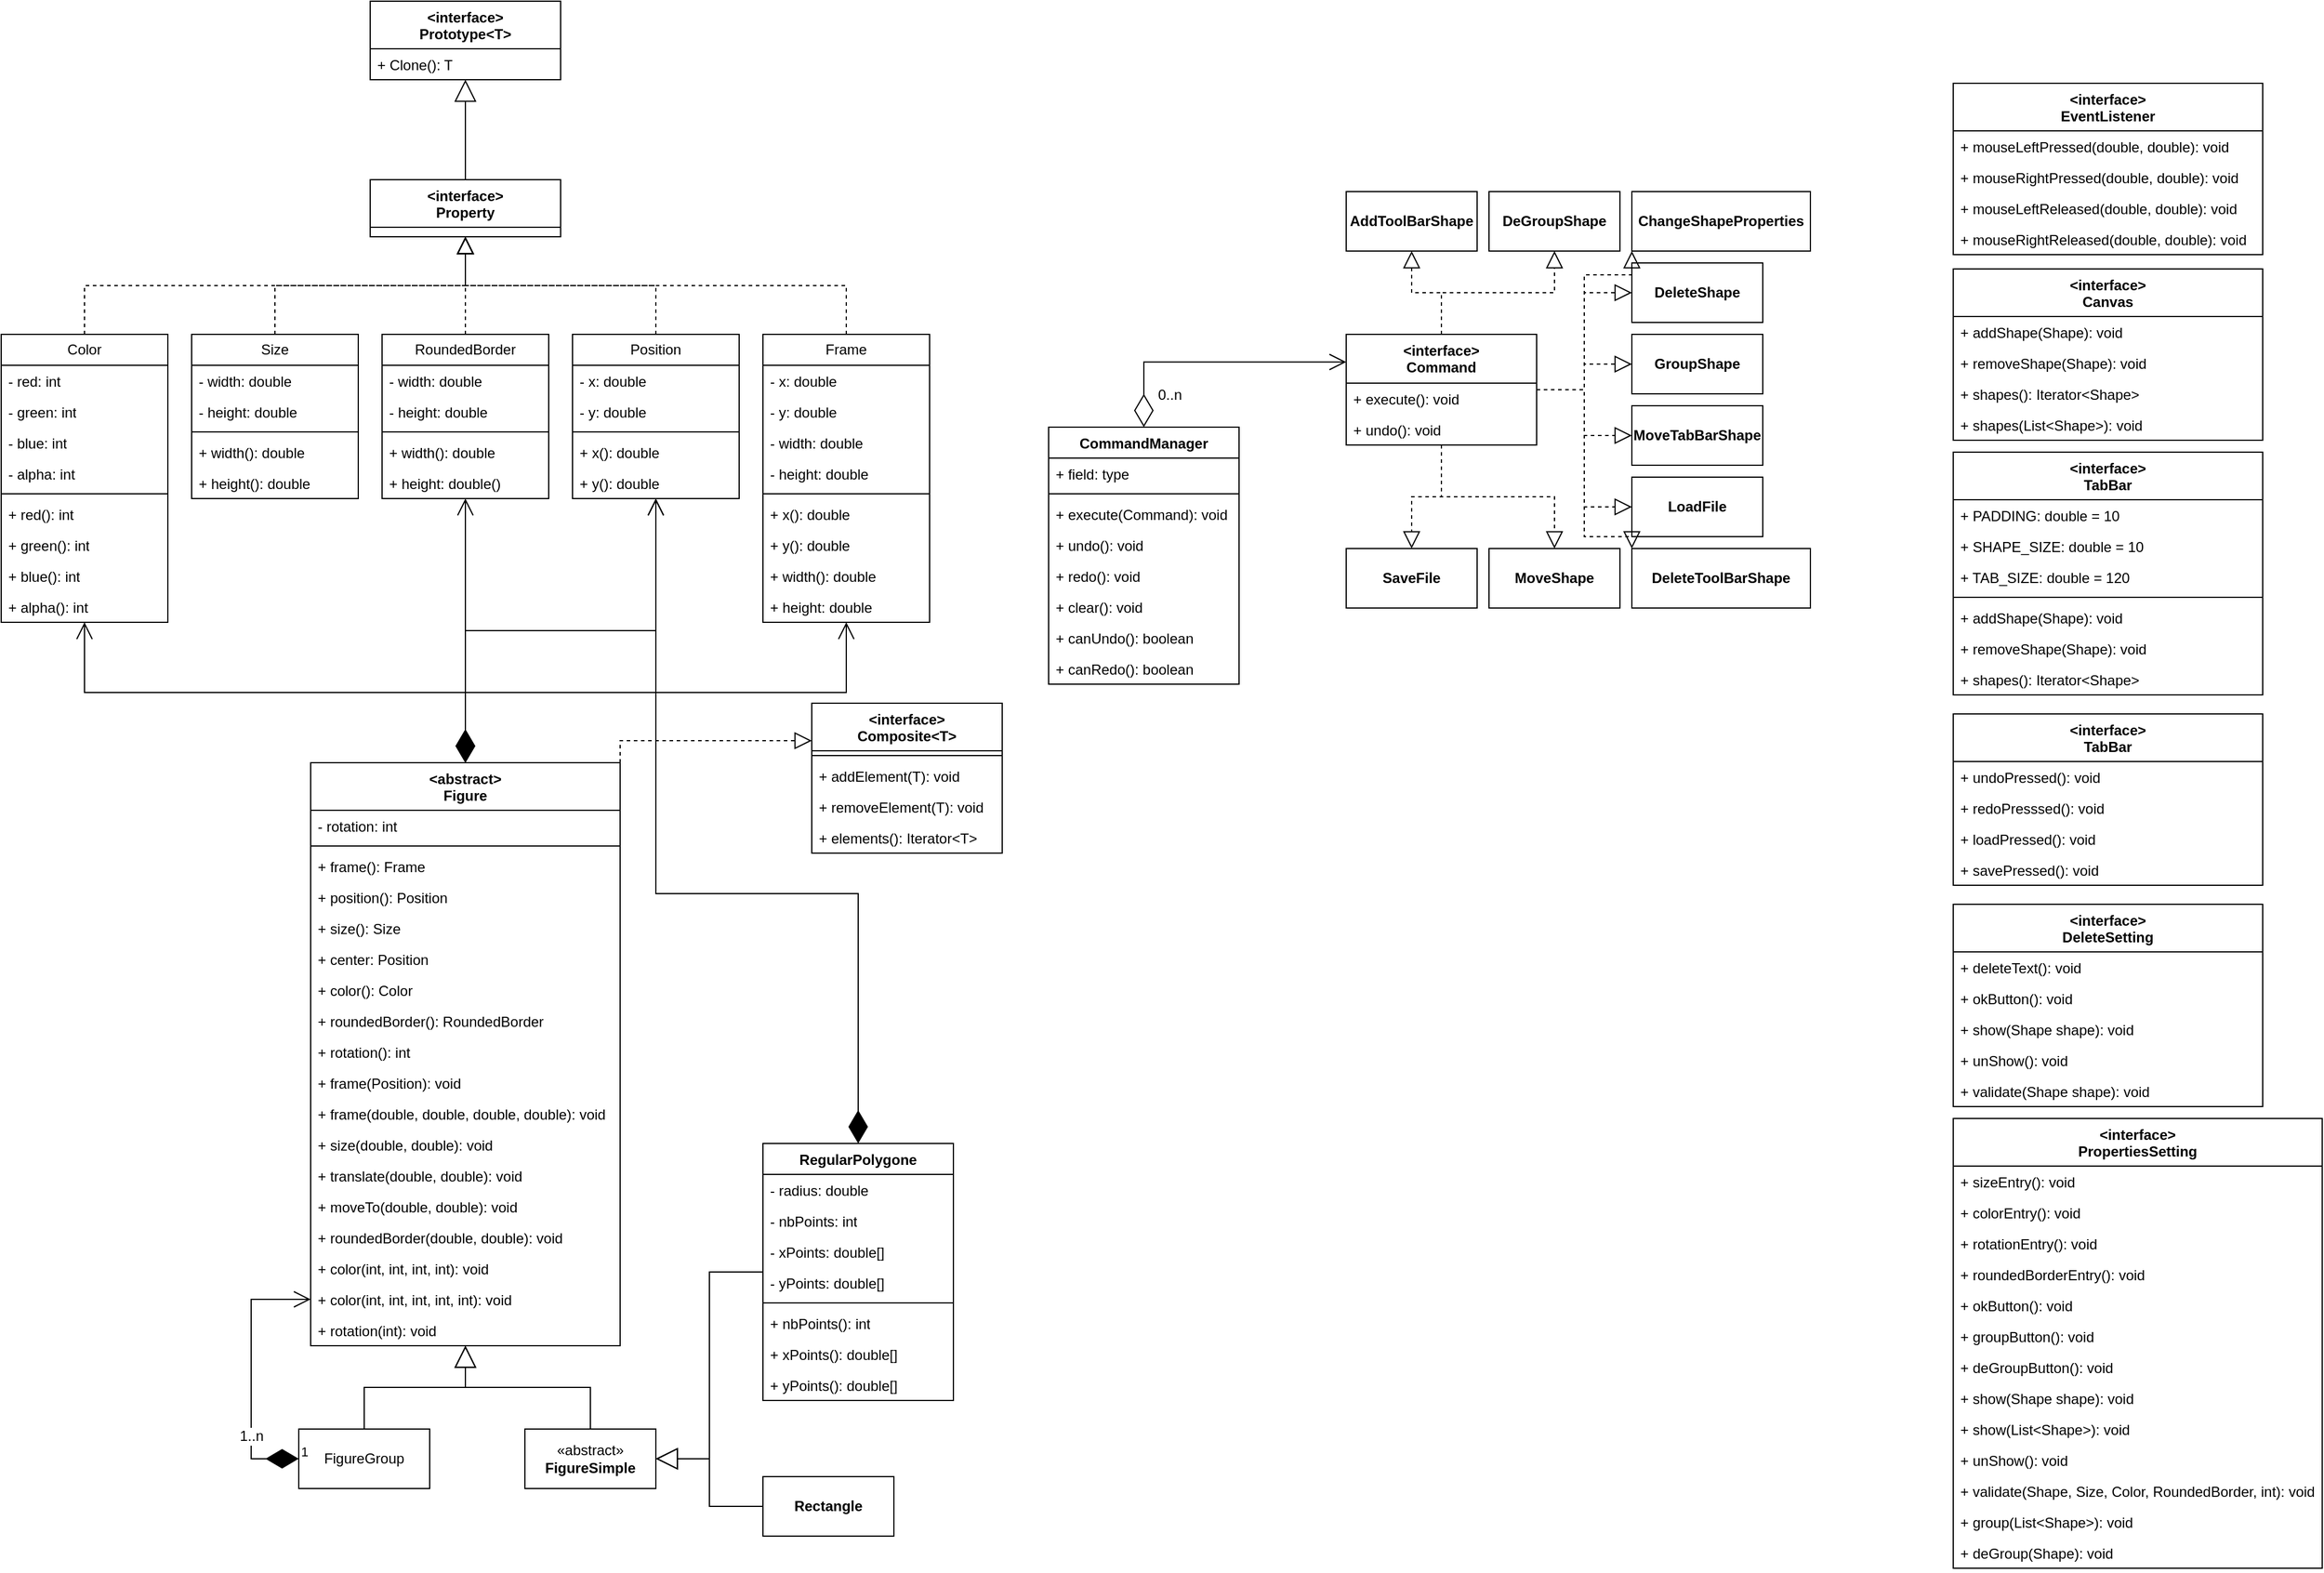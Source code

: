 <mxfile version="24.3.1" type="github">
  <diagram name="Page-1" id="Wsv3RuCjrWsKuoLZozYF">
    <mxGraphModel dx="2726" dy="3246" grid="1" gridSize="10" guides="1" tooltips="1" connect="1" arrows="1" fold="1" page="1" pageScale="1" pageWidth="827" pageHeight="1169" math="0" shadow="0">
      <root>
        <mxCell id="0" />
        <mxCell id="1" parent="0" />
        <mxCell id="dRTiTPRiuWMDc7s1eVoB-1" value="&amp;lt;interface&amp;gt;&lt;div&gt;Prototype&amp;lt;T&amp;gt;&lt;/div&gt;" style="swimlane;fontStyle=1;align=center;verticalAlign=top;childLayout=stackLayout;horizontal=1;startSize=40;horizontalStack=0;resizeParent=1;resizeParentMax=0;resizeLast=0;collapsible=1;marginBottom=0;whiteSpace=wrap;html=1;" vertex="1" parent="1">
          <mxGeometry x="350" y="-160" width="160" height="66" as="geometry" />
        </mxCell>
        <mxCell id="dRTiTPRiuWMDc7s1eVoB-4" value="+ Clone(): T" style="text;strokeColor=none;fillColor=none;align=left;verticalAlign=top;spacingLeft=4;spacingRight=4;overflow=hidden;rotatable=0;points=[[0,0.5],[1,0.5]];portConstraint=eastwest;whiteSpace=wrap;html=1;" vertex="1" parent="dRTiTPRiuWMDc7s1eVoB-1">
          <mxGeometry y="40" width="160" height="26" as="geometry" />
        </mxCell>
        <mxCell id="dRTiTPRiuWMDc7s1eVoB-5" value="&amp;lt;interface&amp;gt;&lt;div&gt;Composite&amp;lt;T&amp;gt;&lt;/div&gt;" style="swimlane;fontStyle=1;align=center;verticalAlign=top;childLayout=stackLayout;horizontal=1;startSize=40;horizontalStack=0;resizeParent=1;resizeParentMax=0;resizeLast=0;collapsible=1;marginBottom=0;whiteSpace=wrap;html=1;" vertex="1" parent="1">
          <mxGeometry x="721" y="430" width="160" height="126" as="geometry" />
        </mxCell>
        <mxCell id="dRTiTPRiuWMDc7s1eVoB-6" value="" style="line;strokeWidth=1;fillColor=none;align=left;verticalAlign=middle;spacingTop=-1;spacingLeft=3;spacingRight=3;rotatable=0;labelPosition=right;points=[];portConstraint=eastwest;strokeColor=inherit;" vertex="1" parent="dRTiTPRiuWMDc7s1eVoB-5">
          <mxGeometry y="40" width="160" height="8" as="geometry" />
        </mxCell>
        <mxCell id="dRTiTPRiuWMDc7s1eVoB-7" value="+ addElement(T): void" style="text;strokeColor=none;fillColor=none;align=left;verticalAlign=top;spacingLeft=4;spacingRight=4;overflow=hidden;rotatable=0;points=[[0,0.5],[1,0.5]];portConstraint=eastwest;whiteSpace=wrap;html=1;" vertex="1" parent="dRTiTPRiuWMDc7s1eVoB-5">
          <mxGeometry y="48" width="160" height="26" as="geometry" />
        </mxCell>
        <mxCell id="dRTiTPRiuWMDc7s1eVoB-8" value="+ removeElement(T): void" style="text;strokeColor=none;fillColor=none;align=left;verticalAlign=top;spacingLeft=4;spacingRight=4;overflow=hidden;rotatable=0;points=[[0,0.5],[1,0.5]];portConstraint=eastwest;whiteSpace=wrap;html=1;" vertex="1" parent="dRTiTPRiuWMDc7s1eVoB-5">
          <mxGeometry y="74" width="160" height="26" as="geometry" />
        </mxCell>
        <mxCell id="dRTiTPRiuWMDc7s1eVoB-9" value="+ elements(): Iterator&amp;lt;T&amp;gt;" style="text;strokeColor=none;fillColor=none;align=left;verticalAlign=top;spacingLeft=4;spacingRight=4;overflow=hidden;rotatable=0;points=[[0,0.5],[1,0.5]];portConstraint=eastwest;whiteSpace=wrap;html=1;" vertex="1" parent="dRTiTPRiuWMDc7s1eVoB-5">
          <mxGeometry y="100" width="160" height="26" as="geometry" />
        </mxCell>
        <mxCell id="dRTiTPRiuWMDc7s1eVoB-10" value="&amp;lt;interface&amp;gt;&lt;div&gt;Property&lt;/div&gt;" style="swimlane;fontStyle=1;align=center;verticalAlign=top;childLayout=stackLayout;horizontal=1;startSize=40;horizontalStack=0;resizeParent=1;resizeParentMax=0;resizeLast=0;collapsible=1;marginBottom=0;whiteSpace=wrap;html=1;" vertex="1" parent="1">
          <mxGeometry x="350" y="-10" width="160" height="48" as="geometry" />
        </mxCell>
        <mxCell id="dRTiTPRiuWMDc7s1eVoB-13" value="Color" style="swimlane;fontStyle=0;childLayout=stackLayout;horizontal=1;startSize=26;fillColor=none;horizontalStack=0;resizeParent=1;resizeParentMax=0;resizeLast=0;collapsible=1;marginBottom=0;whiteSpace=wrap;html=1;" vertex="1" parent="1">
          <mxGeometry x="40" y="120" width="140" height="242" as="geometry" />
        </mxCell>
        <mxCell id="dRTiTPRiuWMDc7s1eVoB-14" value="- red: int" style="text;strokeColor=none;fillColor=none;align=left;verticalAlign=top;spacingLeft=4;spacingRight=4;overflow=hidden;rotatable=0;points=[[0,0.5],[1,0.5]];portConstraint=eastwest;whiteSpace=wrap;html=1;" vertex="1" parent="dRTiTPRiuWMDc7s1eVoB-13">
          <mxGeometry y="26" width="140" height="26" as="geometry" />
        </mxCell>
        <mxCell id="dRTiTPRiuWMDc7s1eVoB-15" value="- green: int" style="text;strokeColor=none;fillColor=none;align=left;verticalAlign=top;spacingLeft=4;spacingRight=4;overflow=hidden;rotatable=0;points=[[0,0.5],[1,0.5]];portConstraint=eastwest;whiteSpace=wrap;html=1;" vertex="1" parent="dRTiTPRiuWMDc7s1eVoB-13">
          <mxGeometry y="52" width="140" height="26" as="geometry" />
        </mxCell>
        <mxCell id="dRTiTPRiuWMDc7s1eVoB-16" value="- blue: int" style="text;strokeColor=none;fillColor=none;align=left;verticalAlign=top;spacingLeft=4;spacingRight=4;overflow=hidden;rotatable=0;points=[[0,0.5],[1,0.5]];portConstraint=eastwest;whiteSpace=wrap;html=1;" vertex="1" parent="dRTiTPRiuWMDc7s1eVoB-13">
          <mxGeometry y="78" width="140" height="26" as="geometry" />
        </mxCell>
        <mxCell id="dRTiTPRiuWMDc7s1eVoB-45" value="- alpha: int" style="text;strokeColor=none;fillColor=none;align=left;verticalAlign=top;spacingLeft=4;spacingRight=4;overflow=hidden;rotatable=0;points=[[0,0.5],[1,0.5]];portConstraint=eastwest;whiteSpace=wrap;html=1;" vertex="1" parent="dRTiTPRiuWMDc7s1eVoB-13">
          <mxGeometry y="104" width="140" height="26" as="geometry" />
        </mxCell>
        <mxCell id="dRTiTPRiuWMDc7s1eVoB-46" value="" style="line;strokeWidth=1;fillColor=none;align=left;verticalAlign=middle;spacingTop=-1;spacingLeft=3;spacingRight=3;rotatable=0;labelPosition=right;points=[];portConstraint=eastwest;strokeColor=inherit;" vertex="1" parent="dRTiTPRiuWMDc7s1eVoB-13">
          <mxGeometry y="130" width="140" height="8" as="geometry" />
        </mxCell>
        <mxCell id="dRTiTPRiuWMDc7s1eVoB-47" value="+ red(): int&lt;span style=&quot;white-space: pre;&quot;&gt;&#x9;&lt;/span&gt;" style="text;strokeColor=none;fillColor=none;align=left;verticalAlign=top;spacingLeft=4;spacingRight=4;overflow=hidden;rotatable=0;points=[[0,0.5],[1,0.5]];portConstraint=eastwest;whiteSpace=wrap;html=1;" vertex="1" parent="dRTiTPRiuWMDc7s1eVoB-13">
          <mxGeometry y="138" width="140" height="26" as="geometry" />
        </mxCell>
        <mxCell id="dRTiTPRiuWMDc7s1eVoB-48" value="+ green(): int" style="text;strokeColor=none;fillColor=none;align=left;verticalAlign=top;spacingLeft=4;spacingRight=4;overflow=hidden;rotatable=0;points=[[0,0.5],[1,0.5]];portConstraint=eastwest;whiteSpace=wrap;html=1;" vertex="1" parent="dRTiTPRiuWMDc7s1eVoB-13">
          <mxGeometry y="164" width="140" height="26" as="geometry" />
        </mxCell>
        <mxCell id="dRTiTPRiuWMDc7s1eVoB-49" value="+ blue(): int" style="text;strokeColor=none;fillColor=none;align=left;verticalAlign=top;spacingLeft=4;spacingRight=4;overflow=hidden;rotatable=0;points=[[0,0.5],[1,0.5]];portConstraint=eastwest;whiteSpace=wrap;html=1;" vertex="1" parent="dRTiTPRiuWMDc7s1eVoB-13">
          <mxGeometry y="190" width="140" height="26" as="geometry" />
        </mxCell>
        <mxCell id="dRTiTPRiuWMDc7s1eVoB-50" value="+ alpha(): int" style="text;strokeColor=none;fillColor=none;align=left;verticalAlign=top;spacingLeft=4;spacingRight=4;overflow=hidden;rotatable=0;points=[[0,0.5],[1,0.5]];portConstraint=eastwest;whiteSpace=wrap;html=1;" vertex="1" parent="dRTiTPRiuWMDc7s1eVoB-13">
          <mxGeometry y="216" width="140" height="26" as="geometry" />
        </mxCell>
        <mxCell id="dRTiTPRiuWMDc7s1eVoB-17" value="Size" style="swimlane;fontStyle=0;childLayout=stackLayout;horizontal=1;startSize=26;fillColor=none;horizontalStack=0;resizeParent=1;resizeParentMax=0;resizeLast=0;collapsible=1;marginBottom=0;whiteSpace=wrap;html=1;" vertex="1" parent="1">
          <mxGeometry x="200" y="120" width="140" height="138" as="geometry" />
        </mxCell>
        <mxCell id="dRTiTPRiuWMDc7s1eVoB-18" value="- width: double" style="text;strokeColor=none;fillColor=none;align=left;verticalAlign=top;spacingLeft=4;spacingRight=4;overflow=hidden;rotatable=0;points=[[0,0.5],[1,0.5]];portConstraint=eastwest;whiteSpace=wrap;html=1;" vertex="1" parent="dRTiTPRiuWMDc7s1eVoB-17">
          <mxGeometry y="26" width="140" height="26" as="geometry" />
        </mxCell>
        <mxCell id="dRTiTPRiuWMDc7s1eVoB-19" value="- height: double" style="text;strokeColor=none;fillColor=none;align=left;verticalAlign=top;spacingLeft=4;spacingRight=4;overflow=hidden;rotatable=0;points=[[0,0.5],[1,0.5]];portConstraint=eastwest;whiteSpace=wrap;html=1;" vertex="1" parent="dRTiTPRiuWMDc7s1eVoB-17">
          <mxGeometry y="52" width="140" height="26" as="geometry" />
        </mxCell>
        <mxCell id="dRTiTPRiuWMDc7s1eVoB-62" value="" style="line;strokeWidth=1;fillColor=none;align=left;verticalAlign=middle;spacingTop=-1;spacingLeft=3;spacingRight=3;rotatable=0;labelPosition=right;points=[];portConstraint=eastwest;strokeColor=inherit;" vertex="1" parent="dRTiTPRiuWMDc7s1eVoB-17">
          <mxGeometry y="78" width="140" height="8" as="geometry" />
        </mxCell>
        <mxCell id="dRTiTPRiuWMDc7s1eVoB-20" value="+ width(): double" style="text;strokeColor=none;fillColor=none;align=left;verticalAlign=top;spacingLeft=4;spacingRight=4;overflow=hidden;rotatable=0;points=[[0,0.5],[1,0.5]];portConstraint=eastwest;whiteSpace=wrap;html=1;" vertex="1" parent="dRTiTPRiuWMDc7s1eVoB-17">
          <mxGeometry y="86" width="140" height="26" as="geometry" />
        </mxCell>
        <mxCell id="dRTiTPRiuWMDc7s1eVoB-63" value="+ height(): double" style="text;strokeColor=none;fillColor=none;align=left;verticalAlign=top;spacingLeft=4;spacingRight=4;overflow=hidden;rotatable=0;points=[[0,0.5],[1,0.5]];portConstraint=eastwest;whiteSpace=wrap;html=1;" vertex="1" parent="dRTiTPRiuWMDc7s1eVoB-17">
          <mxGeometry y="112" width="140" height="26" as="geometry" />
        </mxCell>
        <mxCell id="dRTiTPRiuWMDc7s1eVoB-21" value="RoundedBorder" style="swimlane;fontStyle=0;childLayout=stackLayout;horizontal=1;startSize=26;fillColor=none;horizontalStack=0;resizeParent=1;resizeParentMax=0;resizeLast=0;collapsible=1;marginBottom=0;whiteSpace=wrap;html=1;" vertex="1" parent="1">
          <mxGeometry x="360" y="120" width="140" height="138" as="geometry" />
        </mxCell>
        <mxCell id="dRTiTPRiuWMDc7s1eVoB-22" value="- width: double" style="text;strokeColor=none;fillColor=none;align=left;verticalAlign=top;spacingLeft=4;spacingRight=4;overflow=hidden;rotatable=0;points=[[0,0.5],[1,0.5]];portConstraint=eastwest;whiteSpace=wrap;html=1;" vertex="1" parent="dRTiTPRiuWMDc7s1eVoB-21">
          <mxGeometry y="26" width="140" height="26" as="geometry" />
        </mxCell>
        <mxCell id="dRTiTPRiuWMDc7s1eVoB-23" value="- height: double" style="text;strokeColor=none;fillColor=none;align=left;verticalAlign=top;spacingLeft=4;spacingRight=4;overflow=hidden;rotatable=0;points=[[0,0.5],[1,0.5]];portConstraint=eastwest;whiteSpace=wrap;html=1;" vertex="1" parent="dRTiTPRiuWMDc7s1eVoB-21">
          <mxGeometry y="52" width="140" height="26" as="geometry" />
        </mxCell>
        <mxCell id="dRTiTPRiuWMDc7s1eVoB-59" value="" style="line;strokeWidth=1;fillColor=none;align=left;verticalAlign=middle;spacingTop=-1;spacingLeft=3;spacingRight=3;rotatable=0;labelPosition=right;points=[];portConstraint=eastwest;strokeColor=inherit;" vertex="1" parent="dRTiTPRiuWMDc7s1eVoB-21">
          <mxGeometry y="78" width="140" height="8" as="geometry" />
        </mxCell>
        <mxCell id="dRTiTPRiuWMDc7s1eVoB-60" value="+ width(): double" style="text;strokeColor=none;fillColor=none;align=left;verticalAlign=top;spacingLeft=4;spacingRight=4;overflow=hidden;rotatable=0;points=[[0,0.5],[1,0.5]];portConstraint=eastwest;whiteSpace=wrap;html=1;" vertex="1" parent="dRTiTPRiuWMDc7s1eVoB-21">
          <mxGeometry y="86" width="140" height="26" as="geometry" />
        </mxCell>
        <mxCell id="dRTiTPRiuWMDc7s1eVoB-61" value="+ height: double()" style="text;strokeColor=none;fillColor=none;align=left;verticalAlign=top;spacingLeft=4;spacingRight=4;overflow=hidden;rotatable=0;points=[[0,0.5],[1,0.5]];portConstraint=eastwest;whiteSpace=wrap;html=1;" vertex="1" parent="dRTiTPRiuWMDc7s1eVoB-21">
          <mxGeometry y="112" width="140" height="26" as="geometry" />
        </mxCell>
        <mxCell id="dRTiTPRiuWMDc7s1eVoB-25" value="Position" style="swimlane;fontStyle=0;childLayout=stackLayout;horizontal=1;startSize=26;fillColor=none;horizontalStack=0;resizeParent=1;resizeParentMax=0;resizeLast=0;collapsible=1;marginBottom=0;whiteSpace=wrap;html=1;" vertex="1" parent="1">
          <mxGeometry x="520" y="120" width="140" height="138" as="geometry" />
        </mxCell>
        <mxCell id="dRTiTPRiuWMDc7s1eVoB-26" value="- x: double" style="text;strokeColor=none;fillColor=none;align=left;verticalAlign=top;spacingLeft=4;spacingRight=4;overflow=hidden;rotatable=0;points=[[0,0.5],[1,0.5]];portConstraint=eastwest;whiteSpace=wrap;html=1;" vertex="1" parent="dRTiTPRiuWMDc7s1eVoB-25">
          <mxGeometry y="26" width="140" height="26" as="geometry" />
        </mxCell>
        <mxCell id="dRTiTPRiuWMDc7s1eVoB-27" value="- y: double" style="text;strokeColor=none;fillColor=none;align=left;verticalAlign=top;spacingLeft=4;spacingRight=4;overflow=hidden;rotatable=0;points=[[0,0.5],[1,0.5]];portConstraint=eastwest;whiteSpace=wrap;html=1;" vertex="1" parent="dRTiTPRiuWMDc7s1eVoB-25">
          <mxGeometry y="52" width="140" height="26" as="geometry" />
        </mxCell>
        <mxCell id="dRTiTPRiuWMDc7s1eVoB-57" value="" style="line;strokeWidth=1;fillColor=none;align=left;verticalAlign=middle;spacingTop=-1;spacingLeft=3;spacingRight=3;rotatable=0;labelPosition=right;points=[];portConstraint=eastwest;strokeColor=inherit;" vertex="1" parent="dRTiTPRiuWMDc7s1eVoB-25">
          <mxGeometry y="78" width="140" height="8" as="geometry" />
        </mxCell>
        <mxCell id="dRTiTPRiuWMDc7s1eVoB-28" value="+ x(): double" style="text;strokeColor=none;fillColor=none;align=left;verticalAlign=top;spacingLeft=4;spacingRight=4;overflow=hidden;rotatable=0;points=[[0,0.5],[1,0.5]];portConstraint=eastwest;whiteSpace=wrap;html=1;" vertex="1" parent="dRTiTPRiuWMDc7s1eVoB-25">
          <mxGeometry y="86" width="140" height="26" as="geometry" />
        </mxCell>
        <mxCell id="dRTiTPRiuWMDc7s1eVoB-58" value="+ y(): double" style="text;strokeColor=none;fillColor=none;align=left;verticalAlign=top;spacingLeft=4;spacingRight=4;overflow=hidden;rotatable=0;points=[[0,0.5],[1,0.5]];portConstraint=eastwest;whiteSpace=wrap;html=1;" vertex="1" parent="dRTiTPRiuWMDc7s1eVoB-25">
          <mxGeometry y="112" width="140" height="26" as="geometry" />
        </mxCell>
        <mxCell id="dRTiTPRiuWMDc7s1eVoB-29" value="Frame" style="swimlane;fontStyle=0;childLayout=stackLayout;horizontal=1;startSize=26;fillColor=none;horizontalStack=0;resizeParent=1;resizeParentMax=0;resizeLast=0;collapsible=1;marginBottom=0;whiteSpace=wrap;html=1;" vertex="1" parent="1">
          <mxGeometry x="680" y="120" width="140" height="242" as="geometry" />
        </mxCell>
        <mxCell id="dRTiTPRiuWMDc7s1eVoB-30" value="- x: double" style="text;strokeColor=none;fillColor=none;align=left;verticalAlign=top;spacingLeft=4;spacingRight=4;overflow=hidden;rotatable=0;points=[[0,0.5],[1,0.5]];portConstraint=eastwest;whiteSpace=wrap;html=1;" vertex="1" parent="dRTiTPRiuWMDc7s1eVoB-29">
          <mxGeometry y="26" width="140" height="26" as="geometry" />
        </mxCell>
        <mxCell id="dRTiTPRiuWMDc7s1eVoB-31" value="- y: double" style="text;strokeColor=none;fillColor=none;align=left;verticalAlign=top;spacingLeft=4;spacingRight=4;overflow=hidden;rotatable=0;points=[[0,0.5],[1,0.5]];portConstraint=eastwest;whiteSpace=wrap;html=1;" vertex="1" parent="dRTiTPRiuWMDc7s1eVoB-29">
          <mxGeometry y="52" width="140" height="26" as="geometry" />
        </mxCell>
        <mxCell id="dRTiTPRiuWMDc7s1eVoB-32" value="- width: double" style="text;strokeColor=none;fillColor=none;align=left;verticalAlign=top;spacingLeft=4;spacingRight=4;overflow=hidden;rotatable=0;points=[[0,0.5],[1,0.5]];portConstraint=eastwest;whiteSpace=wrap;html=1;" vertex="1" parent="dRTiTPRiuWMDc7s1eVoB-29">
          <mxGeometry y="78" width="140" height="26" as="geometry" />
        </mxCell>
        <mxCell id="dRTiTPRiuWMDc7s1eVoB-51" value="- height: double" style="text;strokeColor=none;fillColor=none;align=left;verticalAlign=top;spacingLeft=4;spacingRight=4;overflow=hidden;rotatable=0;points=[[0,0.5],[1,0.5]];portConstraint=eastwest;whiteSpace=wrap;html=1;" vertex="1" parent="dRTiTPRiuWMDc7s1eVoB-29">
          <mxGeometry y="104" width="140" height="26" as="geometry" />
        </mxCell>
        <mxCell id="dRTiTPRiuWMDc7s1eVoB-52" value="" style="line;strokeWidth=1;fillColor=none;align=left;verticalAlign=middle;spacingTop=-1;spacingLeft=3;spacingRight=3;rotatable=0;labelPosition=right;points=[];portConstraint=eastwest;strokeColor=inherit;" vertex="1" parent="dRTiTPRiuWMDc7s1eVoB-29">
          <mxGeometry y="130" width="140" height="8" as="geometry" />
        </mxCell>
        <mxCell id="dRTiTPRiuWMDc7s1eVoB-53" value="+ x(): double" style="text;strokeColor=none;fillColor=none;align=left;verticalAlign=top;spacingLeft=4;spacingRight=4;overflow=hidden;rotatable=0;points=[[0,0.5],[1,0.5]];portConstraint=eastwest;whiteSpace=wrap;html=1;" vertex="1" parent="dRTiTPRiuWMDc7s1eVoB-29">
          <mxGeometry y="138" width="140" height="26" as="geometry" />
        </mxCell>
        <mxCell id="dRTiTPRiuWMDc7s1eVoB-55" value="+ y(): double" style="text;strokeColor=none;fillColor=none;align=left;verticalAlign=top;spacingLeft=4;spacingRight=4;overflow=hidden;rotatable=0;points=[[0,0.5],[1,0.5]];portConstraint=eastwest;whiteSpace=wrap;html=1;" vertex="1" parent="dRTiTPRiuWMDc7s1eVoB-29">
          <mxGeometry y="164" width="140" height="26" as="geometry" />
        </mxCell>
        <mxCell id="dRTiTPRiuWMDc7s1eVoB-56" value="+ width(): double" style="text;strokeColor=none;fillColor=none;align=left;verticalAlign=top;spacingLeft=4;spacingRight=4;overflow=hidden;rotatable=0;points=[[0,0.5],[1,0.5]];portConstraint=eastwest;whiteSpace=wrap;html=1;" vertex="1" parent="dRTiTPRiuWMDc7s1eVoB-29">
          <mxGeometry y="190" width="140" height="26" as="geometry" />
        </mxCell>
        <mxCell id="dRTiTPRiuWMDc7s1eVoB-54" value="+ height: double" style="text;strokeColor=none;fillColor=none;align=left;verticalAlign=top;spacingLeft=4;spacingRight=4;overflow=hidden;rotatable=0;points=[[0,0.5],[1,0.5]];portConstraint=eastwest;whiteSpace=wrap;html=1;" vertex="1" parent="dRTiTPRiuWMDc7s1eVoB-29">
          <mxGeometry y="216" width="140" height="26" as="geometry" />
        </mxCell>
        <mxCell id="dRTiTPRiuWMDc7s1eVoB-36" value="" style="endArrow=block;endSize=16;endFill=0;html=1;rounded=0;exitX=0.5;exitY=0;exitDx=0;exitDy=0;edgeStyle=orthogonalEdgeStyle;" edge="1" parent="1" source="dRTiTPRiuWMDc7s1eVoB-10" target="dRTiTPRiuWMDc7s1eVoB-1">
          <mxGeometry width="160" relative="1" as="geometry">
            <mxPoint x="210" y="120" as="sourcePoint" />
            <mxPoint x="340" y="-60" as="targetPoint" />
          </mxGeometry>
        </mxCell>
        <mxCell id="dRTiTPRiuWMDc7s1eVoB-40" value="" style="endArrow=block;dashed=1;endFill=0;endSize=12;html=1;rounded=0;entryX=0.5;entryY=1;entryDx=0;entryDy=0;exitX=0.5;exitY=0;exitDx=0;exitDy=0;edgeStyle=orthogonalEdgeStyle;" edge="1" parent="1" source="dRTiTPRiuWMDc7s1eVoB-13" target="dRTiTPRiuWMDc7s1eVoB-10">
          <mxGeometry width="160" relative="1" as="geometry">
            <mxPoint x="230" y="90" as="sourcePoint" />
            <mxPoint x="390" y="90" as="targetPoint" />
          </mxGeometry>
        </mxCell>
        <mxCell id="dRTiTPRiuWMDc7s1eVoB-41" value="" style="endArrow=block;dashed=1;endFill=0;endSize=12;html=1;rounded=0;exitX=0.5;exitY=0;exitDx=0;exitDy=0;edgeStyle=orthogonalEdgeStyle;" edge="1" parent="1" source="dRTiTPRiuWMDc7s1eVoB-29" target="dRTiTPRiuWMDc7s1eVoB-10">
          <mxGeometry width="160" relative="1" as="geometry">
            <mxPoint x="120" y="130" as="sourcePoint" />
            <mxPoint x="410" y="58" as="targetPoint" />
          </mxGeometry>
        </mxCell>
        <mxCell id="dRTiTPRiuWMDc7s1eVoB-42" value="" style="endArrow=block;dashed=1;endFill=0;endSize=12;html=1;rounded=0;exitX=0.5;exitY=0;exitDx=0;exitDy=0;edgeStyle=orthogonalEdgeStyle;" edge="1" parent="1" source="dRTiTPRiuWMDc7s1eVoB-25" target="dRTiTPRiuWMDc7s1eVoB-10">
          <mxGeometry width="160" relative="1" as="geometry">
            <mxPoint x="280" y="130" as="sourcePoint" />
            <mxPoint x="410" y="58" as="targetPoint" />
          </mxGeometry>
        </mxCell>
        <mxCell id="dRTiTPRiuWMDc7s1eVoB-43" value="" style="endArrow=block;dashed=1;endFill=0;endSize=12;html=1;rounded=0;exitX=0.5;exitY=0;exitDx=0;exitDy=0;edgeStyle=orthogonalEdgeStyle;" edge="1" parent="1" source="dRTiTPRiuWMDc7s1eVoB-21" target="dRTiTPRiuWMDc7s1eVoB-10">
          <mxGeometry width="160" relative="1" as="geometry">
            <mxPoint x="290" y="140" as="sourcePoint" />
            <mxPoint x="420" y="68" as="targetPoint" />
          </mxGeometry>
        </mxCell>
        <mxCell id="dRTiTPRiuWMDc7s1eVoB-44" value="" style="endArrow=block;dashed=1;endFill=0;endSize=12;html=1;rounded=0;exitX=0.5;exitY=0;exitDx=0;exitDy=0;edgeStyle=orthogonalEdgeStyle;" edge="1" parent="1" source="dRTiTPRiuWMDc7s1eVoB-17" target="dRTiTPRiuWMDc7s1eVoB-10">
          <mxGeometry width="160" relative="1" as="geometry">
            <mxPoint x="300" y="150" as="sourcePoint" />
            <mxPoint x="430" y="78" as="targetPoint" />
          </mxGeometry>
        </mxCell>
        <mxCell id="dRTiTPRiuWMDc7s1eVoB-68" value="&lt;div&gt;&amp;lt;abstract&amp;gt;&lt;/div&gt;Figure" style="swimlane;fontStyle=1;align=center;verticalAlign=top;childLayout=stackLayout;horizontal=1;startSize=40;horizontalStack=0;resizeParent=1;resizeParentMax=0;resizeLast=0;collapsible=1;marginBottom=0;whiteSpace=wrap;html=1;" vertex="1" parent="1">
          <mxGeometry x="300" y="480" width="260" height="490" as="geometry" />
        </mxCell>
        <mxCell id="dRTiTPRiuWMDc7s1eVoB-69" value="- rotation: int" style="text;strokeColor=none;fillColor=none;align=left;verticalAlign=top;spacingLeft=4;spacingRight=4;overflow=hidden;rotatable=0;points=[[0,0.5],[1,0.5]];portConstraint=eastwest;whiteSpace=wrap;html=1;" vertex="1" parent="dRTiTPRiuWMDc7s1eVoB-68">
          <mxGeometry y="40" width="260" height="26" as="geometry" />
        </mxCell>
        <mxCell id="dRTiTPRiuWMDc7s1eVoB-70" value="" style="line;strokeWidth=1;fillColor=none;align=left;verticalAlign=middle;spacingTop=-1;spacingLeft=3;spacingRight=3;rotatable=0;labelPosition=right;points=[];portConstraint=eastwest;strokeColor=inherit;" vertex="1" parent="dRTiTPRiuWMDc7s1eVoB-68">
          <mxGeometry y="66" width="260" height="8" as="geometry" />
        </mxCell>
        <mxCell id="dRTiTPRiuWMDc7s1eVoB-71" value="+ frame(): Frame" style="text;strokeColor=none;fillColor=none;align=left;verticalAlign=top;spacingLeft=4;spacingRight=4;overflow=hidden;rotatable=0;points=[[0,0.5],[1,0.5]];portConstraint=eastwest;whiteSpace=wrap;html=1;" vertex="1" parent="dRTiTPRiuWMDc7s1eVoB-68">
          <mxGeometry y="74" width="260" height="26" as="geometry" />
        </mxCell>
        <mxCell id="dRTiTPRiuWMDc7s1eVoB-75" value="+ position(): Position" style="text;strokeColor=none;fillColor=none;align=left;verticalAlign=top;spacingLeft=4;spacingRight=4;overflow=hidden;rotatable=0;points=[[0,0.5],[1,0.5]];portConstraint=eastwest;whiteSpace=wrap;html=1;" vertex="1" parent="dRTiTPRiuWMDc7s1eVoB-68">
          <mxGeometry y="100" width="260" height="26" as="geometry" />
        </mxCell>
        <mxCell id="dRTiTPRiuWMDc7s1eVoB-76" value="+ size(): Size" style="text;strokeColor=none;fillColor=none;align=left;verticalAlign=top;spacingLeft=4;spacingRight=4;overflow=hidden;rotatable=0;points=[[0,0.5],[1,0.5]];portConstraint=eastwest;whiteSpace=wrap;html=1;" vertex="1" parent="dRTiTPRiuWMDc7s1eVoB-68">
          <mxGeometry y="126" width="260" height="26" as="geometry" />
        </mxCell>
        <mxCell id="dRTiTPRiuWMDc7s1eVoB-88" value="+ center: Position" style="text;strokeColor=none;fillColor=none;align=left;verticalAlign=top;spacingLeft=4;spacingRight=4;overflow=hidden;rotatable=0;points=[[0,0.5],[1,0.5]];portConstraint=eastwest;whiteSpace=wrap;html=1;" vertex="1" parent="dRTiTPRiuWMDc7s1eVoB-68">
          <mxGeometry y="152" width="260" height="26" as="geometry" />
        </mxCell>
        <mxCell id="dRTiTPRiuWMDc7s1eVoB-77" value="+ color(): Color" style="text;strokeColor=none;fillColor=none;align=left;verticalAlign=top;spacingLeft=4;spacingRight=4;overflow=hidden;rotatable=0;points=[[0,0.5],[1,0.5]];portConstraint=eastwest;whiteSpace=wrap;html=1;" vertex="1" parent="dRTiTPRiuWMDc7s1eVoB-68">
          <mxGeometry y="178" width="260" height="26" as="geometry" />
        </mxCell>
        <mxCell id="dRTiTPRiuWMDc7s1eVoB-87" value="+ roundedBorder(): RoundedBorder" style="text;strokeColor=none;fillColor=none;align=left;verticalAlign=top;spacingLeft=4;spacingRight=4;overflow=hidden;rotatable=0;points=[[0,0.5],[1,0.5]];portConstraint=eastwest;whiteSpace=wrap;html=1;" vertex="1" parent="dRTiTPRiuWMDc7s1eVoB-68">
          <mxGeometry y="204" width="260" height="26" as="geometry" />
        </mxCell>
        <mxCell id="dRTiTPRiuWMDc7s1eVoB-86" value="+ rotation(): int" style="text;strokeColor=none;fillColor=none;align=left;verticalAlign=top;spacingLeft=4;spacingRight=4;overflow=hidden;rotatable=0;points=[[0,0.5],[1,0.5]];portConstraint=eastwest;whiteSpace=wrap;html=1;" vertex="1" parent="dRTiTPRiuWMDc7s1eVoB-68">
          <mxGeometry y="230" width="260" height="26" as="geometry" />
        </mxCell>
        <mxCell id="dRTiTPRiuWMDc7s1eVoB-85" value="+ frame(Position): void" style="text;strokeColor=none;fillColor=none;align=left;verticalAlign=top;spacingLeft=4;spacingRight=4;overflow=hidden;rotatable=0;points=[[0,0.5],[1,0.5]];portConstraint=eastwest;whiteSpace=wrap;html=1;" vertex="1" parent="dRTiTPRiuWMDc7s1eVoB-68">
          <mxGeometry y="256" width="260" height="26" as="geometry" />
        </mxCell>
        <mxCell id="dRTiTPRiuWMDc7s1eVoB-84" value="+ frame(double, double, double, double): void" style="text;strokeColor=none;fillColor=none;align=left;verticalAlign=top;spacingLeft=4;spacingRight=4;overflow=hidden;rotatable=0;points=[[0,0.5],[1,0.5]];portConstraint=eastwest;whiteSpace=wrap;html=1;" vertex="1" parent="dRTiTPRiuWMDc7s1eVoB-68">
          <mxGeometry y="282" width="260" height="26" as="geometry" />
        </mxCell>
        <mxCell id="dRTiTPRiuWMDc7s1eVoB-81" value="+ size(double, double): void" style="text;strokeColor=none;fillColor=none;align=left;verticalAlign=top;spacingLeft=4;spacingRight=4;overflow=hidden;rotatable=0;points=[[0,0.5],[1,0.5]];portConstraint=eastwest;whiteSpace=wrap;html=1;" vertex="1" parent="dRTiTPRiuWMDc7s1eVoB-68">
          <mxGeometry y="308" width="260" height="26" as="geometry" />
        </mxCell>
        <mxCell id="dRTiTPRiuWMDc7s1eVoB-83" value="+ translate(double, double): void" style="text;strokeColor=none;fillColor=none;align=left;verticalAlign=top;spacingLeft=4;spacingRight=4;overflow=hidden;rotatable=0;points=[[0,0.5],[1,0.5]];portConstraint=eastwest;whiteSpace=wrap;html=1;" vertex="1" parent="dRTiTPRiuWMDc7s1eVoB-68">
          <mxGeometry y="334" width="260" height="26" as="geometry" />
        </mxCell>
        <mxCell id="dRTiTPRiuWMDc7s1eVoB-80" value="+ moveTo(double, double): void" style="text;strokeColor=none;fillColor=none;align=left;verticalAlign=top;spacingLeft=4;spacingRight=4;overflow=hidden;rotatable=0;points=[[0,0.5],[1,0.5]];portConstraint=eastwest;whiteSpace=wrap;html=1;" vertex="1" parent="dRTiTPRiuWMDc7s1eVoB-68">
          <mxGeometry y="360" width="260" height="26" as="geometry" />
        </mxCell>
        <mxCell id="dRTiTPRiuWMDc7s1eVoB-82" value="+ roundedBorder(double, double): void" style="text;strokeColor=none;fillColor=none;align=left;verticalAlign=top;spacingLeft=4;spacingRight=4;overflow=hidden;rotatable=0;points=[[0,0.5],[1,0.5]];portConstraint=eastwest;whiteSpace=wrap;html=1;" vertex="1" parent="dRTiTPRiuWMDc7s1eVoB-68">
          <mxGeometry y="386" width="260" height="26" as="geometry" />
        </mxCell>
        <mxCell id="dRTiTPRiuWMDc7s1eVoB-78" value="+ color(int, int, int, int): void" style="text;strokeColor=none;fillColor=none;align=left;verticalAlign=top;spacingLeft=4;spacingRight=4;overflow=hidden;rotatable=0;points=[[0,0.5],[1,0.5]];portConstraint=eastwest;whiteSpace=wrap;html=1;" vertex="1" parent="dRTiTPRiuWMDc7s1eVoB-68">
          <mxGeometry y="412" width="260" height="26" as="geometry" />
        </mxCell>
        <mxCell id="dRTiTPRiuWMDc7s1eVoB-79" value="+ color(int, int, int, int, int): void" style="text;strokeColor=none;fillColor=none;align=left;verticalAlign=top;spacingLeft=4;spacingRight=4;overflow=hidden;rotatable=0;points=[[0,0.5],[1,0.5]];portConstraint=eastwest;whiteSpace=wrap;html=1;" vertex="1" parent="dRTiTPRiuWMDc7s1eVoB-68">
          <mxGeometry y="438" width="260" height="26" as="geometry" />
        </mxCell>
        <mxCell id="dRTiTPRiuWMDc7s1eVoB-92" value="+ rotation(int): void" style="text;strokeColor=none;fillColor=none;align=left;verticalAlign=top;spacingLeft=4;spacingRight=4;overflow=hidden;rotatable=0;points=[[0,0.5],[1,0.5]];portConstraint=eastwest;whiteSpace=wrap;html=1;" vertex="1" parent="dRTiTPRiuWMDc7s1eVoB-68">
          <mxGeometry y="464" width="260" height="26" as="geometry" />
        </mxCell>
        <mxCell id="dRTiTPRiuWMDc7s1eVoB-90" value="" style="endArrow=block;dashed=1;endFill=0;endSize=12;html=1;rounded=0;exitX=1;exitY=0;exitDx=0;exitDy=0;entryX=0;entryY=0.25;entryDx=0;entryDy=0;edgeStyle=orthogonalEdgeStyle;" edge="1" parent="1" source="dRTiTPRiuWMDc7s1eVoB-68" target="dRTiTPRiuWMDc7s1eVoB-5">
          <mxGeometry width="160" relative="1" as="geometry">
            <mxPoint x="200" y="430" as="sourcePoint" />
            <mxPoint x="360" y="430" as="targetPoint" />
          </mxGeometry>
        </mxCell>
        <mxCell id="dRTiTPRiuWMDc7s1eVoB-95" value="" style="endArrow=open;html=1;endSize=12;startArrow=diamondThin;startSize=25;startFill=1;edgeStyle=orthogonalEdgeStyle;align=left;verticalAlign=bottom;rounded=0;exitX=0.5;exitY=0;exitDx=0;exitDy=0;strokeWidth=1;" edge="1" parent="1" source="dRTiTPRiuWMDc7s1eVoB-68" target="dRTiTPRiuWMDc7s1eVoB-13">
          <mxGeometry x="-1" y="3" relative="1" as="geometry">
            <mxPoint x="360" y="440" as="sourcePoint" />
            <mxPoint x="520" y="440" as="targetPoint" />
          </mxGeometry>
        </mxCell>
        <mxCell id="dRTiTPRiuWMDc7s1eVoB-99" value="" style="endArrow=open;html=1;endSize=12;startArrow=diamondThin;startSize=25;startFill=1;edgeStyle=orthogonalEdgeStyle;align=left;verticalAlign=bottom;rounded=0;exitX=0.5;exitY=0;exitDx=0;exitDy=0;strokeWidth=1;" edge="1" parent="1" source="dRTiTPRiuWMDc7s1eVoB-68" target="dRTiTPRiuWMDc7s1eVoB-21">
          <mxGeometry x="-1" y="3" relative="1" as="geometry">
            <mxPoint x="440" y="490" as="sourcePoint" />
            <mxPoint x="120" y="372" as="targetPoint" />
          </mxGeometry>
        </mxCell>
        <mxCell id="dRTiTPRiuWMDc7s1eVoB-100" value="" style="endArrow=open;html=1;endSize=12;startArrow=diamondThin;startSize=25;startFill=1;edgeStyle=orthogonalEdgeStyle;align=left;verticalAlign=bottom;rounded=0;exitX=0.5;exitY=0;exitDx=0;exitDy=0;strokeWidth=1;" edge="1" parent="1" source="dRTiTPRiuWMDc7s1eVoB-68" target="dRTiTPRiuWMDc7s1eVoB-29">
          <mxGeometry x="-1" y="3" relative="1" as="geometry">
            <mxPoint x="450" y="500" as="sourcePoint" />
            <mxPoint x="130" y="382" as="targetPoint" />
          </mxGeometry>
        </mxCell>
        <mxCell id="dRTiTPRiuWMDc7s1eVoB-101" value="" style="endArrow=open;html=1;endSize=12;startArrow=diamondThin;startSize=25;startFill=1;edgeStyle=orthogonalEdgeStyle;align=left;verticalAlign=bottom;rounded=0;exitX=0.5;exitY=0;exitDx=0;exitDy=0;strokeWidth=1;" edge="1" parent="1" source="dRTiTPRiuWMDc7s1eVoB-68" target="dRTiTPRiuWMDc7s1eVoB-25">
          <mxGeometry x="-1" y="3" relative="1" as="geometry">
            <mxPoint x="460" y="510" as="sourcePoint" />
            <mxPoint x="140" y="392" as="targetPoint" />
          </mxGeometry>
        </mxCell>
        <mxCell id="dRTiTPRiuWMDc7s1eVoB-112" value="«abstract»&lt;br&gt;&lt;b&gt;FigureSimple&lt;/b&gt;" style="html=1;whiteSpace=wrap;" vertex="1" parent="1">
          <mxGeometry x="480" y="1040" width="110" height="50" as="geometry" />
        </mxCell>
        <mxCell id="dRTiTPRiuWMDc7s1eVoB-116" value="FigureGroup" style="html=1;whiteSpace=wrap;" vertex="1" parent="1">
          <mxGeometry x="290" y="1040" width="110" height="50" as="geometry" />
        </mxCell>
        <mxCell id="dRTiTPRiuWMDc7s1eVoB-118" value="" style="endArrow=block;endSize=16;endFill=0;html=1;rounded=0;exitX=0.5;exitY=0;exitDx=0;exitDy=0;edgeStyle=orthogonalEdgeStyle;" edge="1" parent="1" source="dRTiTPRiuWMDc7s1eVoB-116" target="dRTiTPRiuWMDc7s1eVoB-68">
          <mxGeometry width="160" relative="1" as="geometry">
            <mxPoint x="300" y="1060" as="sourcePoint" />
            <mxPoint x="460" y="1060" as="targetPoint" />
          </mxGeometry>
        </mxCell>
        <mxCell id="dRTiTPRiuWMDc7s1eVoB-120" value="" style="endArrow=block;endSize=16;endFill=0;html=1;rounded=0;exitX=0.5;exitY=0;exitDx=0;exitDy=0;edgeStyle=orthogonalEdgeStyle;" edge="1" parent="1" source="dRTiTPRiuWMDc7s1eVoB-112" target="dRTiTPRiuWMDc7s1eVoB-68">
          <mxGeometry width="160" relative="1" as="geometry">
            <mxPoint x="355" y="1050" as="sourcePoint" />
            <mxPoint x="445" y="980" as="targetPoint" />
          </mxGeometry>
        </mxCell>
        <mxCell id="dRTiTPRiuWMDc7s1eVoB-121" value="1" style="endArrow=open;html=1;endSize=12;startArrow=diamondThin;startSize=25;startFill=1;edgeStyle=orthogonalEdgeStyle;align=left;verticalAlign=bottom;rounded=0;exitX=0;exitY=0.5;exitDx=0;exitDy=0;entryX=0;entryY=0.5;entryDx=0;entryDy=0;" edge="1" parent="1" source="dRTiTPRiuWMDc7s1eVoB-116" target="dRTiTPRiuWMDc7s1eVoB-79">
          <mxGeometry x="-1" y="3" relative="1" as="geometry">
            <mxPoint x="300" y="800" as="sourcePoint" />
            <mxPoint x="460" y="800" as="targetPoint" />
            <Array as="points">
              <mxPoint x="250" y="1065" />
              <mxPoint x="250" y="931" />
            </Array>
          </mxGeometry>
        </mxCell>
        <mxCell id="dRTiTPRiuWMDc7s1eVoB-122" value="1..n" style="edgeLabel;html=1;align=center;verticalAlign=middle;resizable=0;points=[];fontSize=12;" vertex="1" connectable="0" parent="dRTiTPRiuWMDc7s1eVoB-121">
          <mxGeometry x="-0.503" y="-2" relative="1" as="geometry">
            <mxPoint x="-2" y="-4" as="offset" />
          </mxGeometry>
        </mxCell>
        <mxCell id="dRTiTPRiuWMDc7s1eVoB-123" value="&lt;b&gt;Rectangle&lt;/b&gt;" style="html=1;whiteSpace=wrap;" vertex="1" parent="1">
          <mxGeometry x="680" y="1080" width="110" height="50" as="geometry" />
        </mxCell>
        <mxCell id="dRTiTPRiuWMDc7s1eVoB-124" value="" style="endArrow=block;endSize=16;endFill=0;html=1;rounded=0;exitX=0;exitY=0.5;exitDx=0;exitDy=0;entryX=1;entryY=0.5;entryDx=0;entryDy=0;edgeStyle=orthogonalEdgeStyle;" edge="1" parent="1" source="dRTiTPRiuWMDc7s1eVoB-123" target="dRTiTPRiuWMDc7s1eVoB-112">
          <mxGeometry width="160" relative="1" as="geometry">
            <mxPoint x="530" y="1020" as="sourcePoint" />
            <mxPoint x="690" y="1020" as="targetPoint" />
          </mxGeometry>
        </mxCell>
        <mxCell id="dRTiTPRiuWMDc7s1eVoB-127" value="RegularPolygone" style="swimlane;fontStyle=1;align=center;verticalAlign=top;childLayout=stackLayout;horizontal=1;startSize=26;horizontalStack=0;resizeParent=1;resizeParentMax=0;resizeLast=0;collapsible=1;marginBottom=0;whiteSpace=wrap;html=1;" vertex="1" parent="1">
          <mxGeometry x="680" y="800" width="160" height="216" as="geometry" />
        </mxCell>
        <mxCell id="dRTiTPRiuWMDc7s1eVoB-128" value="- radius: double" style="text;strokeColor=none;fillColor=none;align=left;verticalAlign=top;spacingLeft=4;spacingRight=4;overflow=hidden;rotatable=0;points=[[0,0.5],[1,0.5]];portConstraint=eastwest;whiteSpace=wrap;html=1;" vertex="1" parent="dRTiTPRiuWMDc7s1eVoB-127">
          <mxGeometry y="26" width="160" height="26" as="geometry" />
        </mxCell>
        <mxCell id="dRTiTPRiuWMDc7s1eVoB-133" value="- nbPoints: int" style="text;strokeColor=none;fillColor=none;align=left;verticalAlign=top;spacingLeft=4;spacingRight=4;overflow=hidden;rotatable=0;points=[[0,0.5],[1,0.5]];portConstraint=eastwest;whiteSpace=wrap;html=1;" vertex="1" parent="dRTiTPRiuWMDc7s1eVoB-127">
          <mxGeometry y="52" width="160" height="26" as="geometry" />
        </mxCell>
        <mxCell id="dRTiTPRiuWMDc7s1eVoB-134" value="- xPoints: double[]" style="text;strokeColor=none;fillColor=none;align=left;verticalAlign=top;spacingLeft=4;spacingRight=4;overflow=hidden;rotatable=0;points=[[0,0.5],[1,0.5]];portConstraint=eastwest;whiteSpace=wrap;html=1;" vertex="1" parent="dRTiTPRiuWMDc7s1eVoB-127">
          <mxGeometry y="78" width="160" height="26" as="geometry" />
        </mxCell>
        <mxCell id="dRTiTPRiuWMDc7s1eVoB-132" value="- yPoints: double[]" style="text;strokeColor=none;fillColor=none;align=left;verticalAlign=top;spacingLeft=4;spacingRight=4;overflow=hidden;rotatable=0;points=[[0,0.5],[1,0.5]];portConstraint=eastwest;whiteSpace=wrap;html=1;" vertex="1" parent="dRTiTPRiuWMDc7s1eVoB-127">
          <mxGeometry y="104" width="160" height="26" as="geometry" />
        </mxCell>
        <mxCell id="dRTiTPRiuWMDc7s1eVoB-129" value="" style="line;strokeWidth=1;fillColor=none;align=left;verticalAlign=middle;spacingTop=-1;spacingLeft=3;spacingRight=3;rotatable=0;labelPosition=right;points=[];portConstraint=eastwest;strokeColor=inherit;" vertex="1" parent="dRTiTPRiuWMDc7s1eVoB-127">
          <mxGeometry y="130" width="160" height="8" as="geometry" />
        </mxCell>
        <mxCell id="dRTiTPRiuWMDc7s1eVoB-130" value="+ nbPoints(): int" style="text;strokeColor=none;fillColor=none;align=left;verticalAlign=top;spacingLeft=4;spacingRight=4;overflow=hidden;rotatable=0;points=[[0,0.5],[1,0.5]];portConstraint=eastwest;whiteSpace=wrap;html=1;" vertex="1" parent="dRTiTPRiuWMDc7s1eVoB-127">
          <mxGeometry y="138" width="160" height="26" as="geometry" />
        </mxCell>
        <mxCell id="dRTiTPRiuWMDc7s1eVoB-135" value="+ xPoints(): double[]" style="text;strokeColor=none;fillColor=none;align=left;verticalAlign=top;spacingLeft=4;spacingRight=4;overflow=hidden;rotatable=0;points=[[0,0.5],[1,0.5]];portConstraint=eastwest;whiteSpace=wrap;html=1;" vertex="1" parent="dRTiTPRiuWMDc7s1eVoB-127">
          <mxGeometry y="164" width="160" height="26" as="geometry" />
        </mxCell>
        <mxCell id="dRTiTPRiuWMDc7s1eVoB-136" value="+ yPoints(): double[]" style="text;strokeColor=none;fillColor=none;align=left;verticalAlign=top;spacingLeft=4;spacingRight=4;overflow=hidden;rotatable=0;points=[[0,0.5],[1,0.5]];portConstraint=eastwest;whiteSpace=wrap;html=1;" vertex="1" parent="dRTiTPRiuWMDc7s1eVoB-127">
          <mxGeometry y="190" width="160" height="26" as="geometry" />
        </mxCell>
        <mxCell id="dRTiTPRiuWMDc7s1eVoB-131" value="" style="endArrow=open;html=1;endSize=12;startArrow=diamondThin;startSize=25;startFill=1;edgeStyle=orthogonalEdgeStyle;align=left;verticalAlign=bottom;rounded=0;exitX=0.5;exitY=0;exitDx=0;exitDy=0;strokeWidth=1;" edge="1" parent="1" source="dRTiTPRiuWMDc7s1eVoB-127" target="dRTiTPRiuWMDc7s1eVoB-25">
          <mxGeometry x="-1" y="3" relative="1" as="geometry">
            <mxPoint x="440" y="490" as="sourcePoint" />
            <mxPoint x="600" y="268" as="targetPoint" />
            <Array as="points">
              <mxPoint x="760" y="590" />
              <mxPoint x="590" y="590" />
            </Array>
          </mxGeometry>
        </mxCell>
        <mxCell id="dRTiTPRiuWMDc7s1eVoB-137" value="" style="endArrow=block;endSize=16;endFill=0;html=1;rounded=0;entryX=1;entryY=0.5;entryDx=0;entryDy=0;edgeStyle=orthogonalEdgeStyle;" edge="1" parent="1" source="dRTiTPRiuWMDc7s1eVoB-127" target="dRTiTPRiuWMDc7s1eVoB-112">
          <mxGeometry width="160" relative="1" as="geometry">
            <mxPoint x="690" y="1115" as="sourcePoint" />
            <mxPoint x="600" y="1075" as="targetPoint" />
          </mxGeometry>
        </mxCell>
        <mxCell id="dRTiTPRiuWMDc7s1eVoB-138" value="&amp;lt;interface&amp;gt;&lt;div&gt;Command&lt;/div&gt;" style="swimlane;fontStyle=1;align=center;verticalAlign=top;childLayout=stackLayout;horizontal=1;startSize=41;horizontalStack=0;resizeParent=1;resizeParentMax=0;resizeLast=0;collapsible=1;marginBottom=0;whiteSpace=wrap;html=1;" vertex="1" parent="1">
          <mxGeometry x="1170" y="120" width="160" height="93" as="geometry" />
        </mxCell>
        <mxCell id="dRTiTPRiuWMDc7s1eVoB-142" value="+ execute(): void" style="text;strokeColor=none;fillColor=none;align=left;verticalAlign=top;spacingLeft=4;spacingRight=4;overflow=hidden;rotatable=0;points=[[0,0.5],[1,0.5]];portConstraint=eastwest;whiteSpace=wrap;html=1;" vertex="1" parent="dRTiTPRiuWMDc7s1eVoB-138">
          <mxGeometry y="41" width="160" height="26" as="geometry" />
        </mxCell>
        <mxCell id="dRTiTPRiuWMDc7s1eVoB-143" value="+ undo(): void" style="text;strokeColor=none;fillColor=none;align=left;verticalAlign=top;spacingLeft=4;spacingRight=4;overflow=hidden;rotatable=0;points=[[0,0.5],[1,0.5]];portConstraint=eastwest;whiteSpace=wrap;html=1;" vertex="1" parent="dRTiTPRiuWMDc7s1eVoB-138">
          <mxGeometry y="67" width="160" height="26" as="geometry" />
        </mxCell>
        <mxCell id="dRTiTPRiuWMDc7s1eVoB-144" value="&lt;b&gt;DeleteToolBarShape&lt;/b&gt;" style="html=1;whiteSpace=wrap;" vertex="1" parent="1">
          <mxGeometry x="1410" y="300" width="150" height="50" as="geometry" />
        </mxCell>
        <mxCell id="dRTiTPRiuWMDc7s1eVoB-145" value="&lt;b&gt;AddToolBarShape&lt;/b&gt;" style="html=1;whiteSpace=wrap;" vertex="1" parent="1">
          <mxGeometry x="1170" width="110" height="50" as="geometry" />
        </mxCell>
        <mxCell id="dRTiTPRiuWMDc7s1eVoB-146" value="&lt;b&gt;SaveFile&lt;/b&gt;" style="html=1;whiteSpace=wrap;" vertex="1" parent="1">
          <mxGeometry x="1170" y="300" width="110" height="50" as="geometry" />
        </mxCell>
        <mxCell id="dRTiTPRiuWMDc7s1eVoB-147" value="&lt;b&gt;MoveShape&lt;/b&gt;" style="html=1;whiteSpace=wrap;" vertex="1" parent="1">
          <mxGeometry x="1290" y="300" width="110" height="50" as="geometry" />
        </mxCell>
        <mxCell id="dRTiTPRiuWMDc7s1eVoB-148" value="&lt;b&gt;ChangeShapeProperties&lt;/b&gt;" style="html=1;whiteSpace=wrap;" vertex="1" parent="1">
          <mxGeometry x="1410" width="150" height="50" as="geometry" />
        </mxCell>
        <mxCell id="dRTiTPRiuWMDc7s1eVoB-149" value="&lt;b&gt;MoveTabBarShape&lt;/b&gt;" style="html=1;whiteSpace=wrap;" vertex="1" parent="1">
          <mxGeometry x="1410" y="180" width="110" height="50" as="geometry" />
        </mxCell>
        <mxCell id="dRTiTPRiuWMDc7s1eVoB-150" value="&lt;b&gt;LoadFile&lt;/b&gt;" style="html=1;whiteSpace=wrap;" vertex="1" parent="1">
          <mxGeometry x="1410" y="240" width="110" height="50" as="geometry" />
        </mxCell>
        <mxCell id="dRTiTPRiuWMDc7s1eVoB-151" value="&lt;b&gt;GroupShape&lt;/b&gt;" style="html=1;whiteSpace=wrap;" vertex="1" parent="1">
          <mxGeometry x="1410" y="120" width="110" height="50" as="geometry" />
        </mxCell>
        <mxCell id="dRTiTPRiuWMDc7s1eVoB-152" value="&lt;b&gt;DeGroupShape&lt;/b&gt;" style="html=1;whiteSpace=wrap;" vertex="1" parent="1">
          <mxGeometry x="1290" width="110" height="50" as="geometry" />
        </mxCell>
        <mxCell id="dRTiTPRiuWMDc7s1eVoB-153" value="&lt;b&gt;DeleteShape&lt;/b&gt;" style="html=1;whiteSpace=wrap;" vertex="1" parent="1">
          <mxGeometry x="1410" y="60" width="110" height="50" as="geometry" />
        </mxCell>
        <mxCell id="dRTiTPRiuWMDc7s1eVoB-154" value="" style="endArrow=block;dashed=1;endFill=0;endSize=12;html=1;rounded=0;entryX=0.5;entryY=1;entryDx=0;entryDy=0;exitX=0.5;exitY=0;exitDx=0;exitDy=0;edgeStyle=orthogonalEdgeStyle;" edge="1" parent="1" source="dRTiTPRiuWMDc7s1eVoB-138" target="dRTiTPRiuWMDc7s1eVoB-145">
          <mxGeometry width="160" relative="1" as="geometry">
            <mxPoint x="1290" y="160" as="sourcePoint" />
            <mxPoint x="1450" y="160" as="targetPoint" />
          </mxGeometry>
        </mxCell>
        <mxCell id="dRTiTPRiuWMDc7s1eVoB-155" value="" style="endArrow=block;dashed=1;endFill=0;endSize=12;html=1;rounded=0;exitX=0.5;exitY=0;exitDx=0;exitDy=0;edgeStyle=orthogonalEdgeStyle;" edge="1" parent="1" source="dRTiTPRiuWMDc7s1eVoB-138" target="dRTiTPRiuWMDc7s1eVoB-152">
          <mxGeometry width="160" relative="1" as="geometry">
            <mxPoint x="1260" y="130" as="sourcePoint" />
            <mxPoint x="1235" y="60" as="targetPoint" />
          </mxGeometry>
        </mxCell>
        <mxCell id="dRTiTPRiuWMDc7s1eVoB-156" value="" style="endArrow=block;dashed=1;endFill=0;endSize=12;html=1;rounded=0;entryX=0;entryY=1;entryDx=0;entryDy=0;exitX=1;exitY=0.5;exitDx=0;exitDy=0;edgeStyle=orthogonalEdgeStyle;" edge="1" parent="1" source="dRTiTPRiuWMDc7s1eVoB-138" target="dRTiTPRiuWMDc7s1eVoB-148">
          <mxGeometry width="160" relative="1" as="geometry">
            <mxPoint x="1270" y="140" as="sourcePoint" />
            <mxPoint x="1245" y="70" as="targetPoint" />
            <Array as="points">
              <mxPoint x="1370" y="166" />
              <mxPoint x="1370" y="70" />
              <mxPoint x="1410" y="70" />
            </Array>
          </mxGeometry>
        </mxCell>
        <mxCell id="dRTiTPRiuWMDc7s1eVoB-157" value="" style="endArrow=block;dashed=1;endFill=0;endSize=12;html=1;rounded=0;entryX=0;entryY=0.5;entryDx=0;entryDy=0;exitX=1;exitY=0.5;exitDx=0;exitDy=0;edgeStyle=orthogonalEdgeStyle;" edge="1" parent="1" source="dRTiTPRiuWMDc7s1eVoB-138" target="dRTiTPRiuWMDc7s1eVoB-153">
          <mxGeometry width="160" relative="1" as="geometry">
            <mxPoint x="1280" y="150" as="sourcePoint" />
            <mxPoint x="1255" y="80" as="targetPoint" />
          </mxGeometry>
        </mxCell>
        <mxCell id="dRTiTPRiuWMDc7s1eVoB-158" value="" style="endArrow=block;dashed=1;endFill=0;endSize=12;html=1;rounded=0;entryX=0;entryY=0.5;entryDx=0;entryDy=0;exitX=1;exitY=0.5;exitDx=0;exitDy=0;edgeStyle=orthogonalEdgeStyle;" edge="1" parent="1" source="dRTiTPRiuWMDc7s1eVoB-138" target="dRTiTPRiuWMDc7s1eVoB-151">
          <mxGeometry width="160" relative="1" as="geometry">
            <mxPoint x="1290" y="160" as="sourcePoint" />
            <mxPoint x="1265" y="90" as="targetPoint" />
          </mxGeometry>
        </mxCell>
        <mxCell id="dRTiTPRiuWMDc7s1eVoB-159" value="" style="endArrow=block;dashed=1;endFill=0;endSize=12;html=1;rounded=0;exitX=1;exitY=0.5;exitDx=0;exitDy=0;edgeStyle=orthogonalEdgeStyle;" edge="1" parent="1" source="dRTiTPRiuWMDc7s1eVoB-138" target="dRTiTPRiuWMDc7s1eVoB-149">
          <mxGeometry width="160" relative="1" as="geometry">
            <mxPoint x="1340" y="176" as="sourcePoint" />
            <mxPoint x="1420" y="155" as="targetPoint" />
          </mxGeometry>
        </mxCell>
        <mxCell id="dRTiTPRiuWMDc7s1eVoB-160" value="" style="endArrow=block;dashed=1;endFill=0;endSize=12;html=1;rounded=0;entryX=0;entryY=0.5;entryDx=0;entryDy=0;exitX=1;exitY=0.5;exitDx=0;exitDy=0;edgeStyle=orthogonalEdgeStyle;" edge="1" parent="1" source="dRTiTPRiuWMDc7s1eVoB-138" target="dRTiTPRiuWMDc7s1eVoB-150">
          <mxGeometry width="160" relative="1" as="geometry">
            <mxPoint x="1350" y="186" as="sourcePoint" />
            <mxPoint x="1430" y="165" as="targetPoint" />
          </mxGeometry>
        </mxCell>
        <mxCell id="dRTiTPRiuWMDc7s1eVoB-161" value="" style="endArrow=block;dashed=1;endFill=0;endSize=12;html=1;rounded=0;entryX=0;entryY=0;entryDx=0;entryDy=0;exitX=1;exitY=0.5;exitDx=0;exitDy=0;edgeStyle=orthogonalEdgeStyle;" edge="1" parent="1" source="dRTiTPRiuWMDc7s1eVoB-138" target="dRTiTPRiuWMDc7s1eVoB-144">
          <mxGeometry width="160" relative="1" as="geometry">
            <mxPoint x="1360" y="196" as="sourcePoint" />
            <mxPoint x="1440" y="175" as="targetPoint" />
            <Array as="points">
              <mxPoint x="1370" y="166" />
              <mxPoint x="1370" y="290" />
              <mxPoint x="1410" y="290" />
            </Array>
          </mxGeometry>
        </mxCell>
        <mxCell id="dRTiTPRiuWMDc7s1eVoB-162" value="" style="endArrow=block;dashed=1;endFill=0;endSize=12;html=1;rounded=0;edgeStyle=orthogonalEdgeStyle;" edge="1" parent="1" source="dRTiTPRiuWMDc7s1eVoB-138" target="dRTiTPRiuWMDc7s1eVoB-146">
          <mxGeometry width="160" relative="1" as="geometry">
            <mxPoint x="1260" y="130" as="sourcePoint" />
            <mxPoint x="1235" y="60" as="targetPoint" />
          </mxGeometry>
        </mxCell>
        <mxCell id="dRTiTPRiuWMDc7s1eVoB-163" value="" style="endArrow=block;dashed=1;endFill=0;endSize=12;html=1;rounded=0;edgeStyle=orthogonalEdgeStyle;" edge="1" parent="1" source="dRTiTPRiuWMDc7s1eVoB-138" target="dRTiTPRiuWMDc7s1eVoB-147">
          <mxGeometry width="160" relative="1" as="geometry">
            <mxPoint x="1260" y="223" as="sourcePoint" />
            <mxPoint x="1235" y="310" as="targetPoint" />
          </mxGeometry>
        </mxCell>
        <mxCell id="dRTiTPRiuWMDc7s1eVoB-164" value="CommandManager" style="swimlane;fontStyle=1;align=center;verticalAlign=top;childLayout=stackLayout;horizontal=1;startSize=26;horizontalStack=0;resizeParent=1;resizeParentMax=0;resizeLast=0;collapsible=1;marginBottom=0;whiteSpace=wrap;html=1;" vertex="1" parent="1">
          <mxGeometry x="920" y="198" width="160" height="216" as="geometry" />
        </mxCell>
        <mxCell id="dRTiTPRiuWMDc7s1eVoB-165" value="+ field: type" style="text;strokeColor=none;fillColor=none;align=left;verticalAlign=top;spacingLeft=4;spacingRight=4;overflow=hidden;rotatable=0;points=[[0,0.5],[1,0.5]];portConstraint=eastwest;whiteSpace=wrap;html=1;" vertex="1" parent="dRTiTPRiuWMDc7s1eVoB-164">
          <mxGeometry y="26" width="160" height="26" as="geometry" />
        </mxCell>
        <mxCell id="dRTiTPRiuWMDc7s1eVoB-166" value="" style="line;strokeWidth=1;fillColor=none;align=left;verticalAlign=middle;spacingTop=-1;spacingLeft=3;spacingRight=3;rotatable=0;labelPosition=right;points=[];portConstraint=eastwest;strokeColor=inherit;" vertex="1" parent="dRTiTPRiuWMDc7s1eVoB-164">
          <mxGeometry y="52" width="160" height="8" as="geometry" />
        </mxCell>
        <mxCell id="dRTiTPRiuWMDc7s1eVoB-167" value="+ execute(Command): void" style="text;strokeColor=none;fillColor=none;align=left;verticalAlign=top;spacingLeft=4;spacingRight=4;overflow=hidden;rotatable=0;points=[[0,0.5],[1,0.5]];portConstraint=eastwest;whiteSpace=wrap;html=1;" vertex="1" parent="dRTiTPRiuWMDc7s1eVoB-164">
          <mxGeometry y="60" width="160" height="26" as="geometry" />
        </mxCell>
        <mxCell id="dRTiTPRiuWMDc7s1eVoB-168" value="+ undo(): void" style="text;strokeColor=none;fillColor=none;align=left;verticalAlign=top;spacingLeft=4;spacingRight=4;overflow=hidden;rotatable=0;points=[[0,0.5],[1,0.5]];portConstraint=eastwest;whiteSpace=wrap;html=1;" vertex="1" parent="dRTiTPRiuWMDc7s1eVoB-164">
          <mxGeometry y="86" width="160" height="26" as="geometry" />
        </mxCell>
        <mxCell id="dRTiTPRiuWMDc7s1eVoB-169" value="+ redo(): void" style="text;strokeColor=none;fillColor=none;align=left;verticalAlign=top;spacingLeft=4;spacingRight=4;overflow=hidden;rotatable=0;points=[[0,0.5],[1,0.5]];portConstraint=eastwest;whiteSpace=wrap;html=1;" vertex="1" parent="dRTiTPRiuWMDc7s1eVoB-164">
          <mxGeometry y="112" width="160" height="26" as="geometry" />
        </mxCell>
        <mxCell id="dRTiTPRiuWMDc7s1eVoB-171" value="+ clear(): void" style="text;strokeColor=none;fillColor=none;align=left;verticalAlign=top;spacingLeft=4;spacingRight=4;overflow=hidden;rotatable=0;points=[[0,0.5],[1,0.5]];portConstraint=eastwest;whiteSpace=wrap;html=1;" vertex="1" parent="dRTiTPRiuWMDc7s1eVoB-164">
          <mxGeometry y="138" width="160" height="26" as="geometry" />
        </mxCell>
        <mxCell id="dRTiTPRiuWMDc7s1eVoB-172" value="+ canUndo(): boolean" style="text;strokeColor=none;fillColor=none;align=left;verticalAlign=top;spacingLeft=4;spacingRight=4;overflow=hidden;rotatable=0;points=[[0,0.5],[1,0.5]];portConstraint=eastwest;whiteSpace=wrap;html=1;" vertex="1" parent="dRTiTPRiuWMDc7s1eVoB-164">
          <mxGeometry y="164" width="160" height="26" as="geometry" />
        </mxCell>
        <mxCell id="dRTiTPRiuWMDc7s1eVoB-170" value="+ canRedo(): boolean" style="text;strokeColor=none;fillColor=none;align=left;verticalAlign=top;spacingLeft=4;spacingRight=4;overflow=hidden;rotatable=0;points=[[0,0.5],[1,0.5]];portConstraint=eastwest;whiteSpace=wrap;html=1;" vertex="1" parent="dRTiTPRiuWMDc7s1eVoB-164">
          <mxGeometry y="190" width="160" height="26" as="geometry" />
        </mxCell>
        <mxCell id="dRTiTPRiuWMDc7s1eVoB-173" value="0..n" style="endArrow=open;html=1;endSize=12;startArrow=diamondThin;startSize=25;startFill=0;edgeStyle=orthogonalEdgeStyle;align=left;verticalAlign=bottom;rounded=0;entryX=0;entryY=0.25;entryDx=0;entryDy=0;exitX=0.5;exitY=0;exitDx=0;exitDy=0;fontSize=12;" edge="1" parent="1" source="dRTiTPRiuWMDc7s1eVoB-164" target="dRTiTPRiuWMDc7s1eVoB-138">
          <mxGeometry x="-0.84" y="-10" relative="1" as="geometry">
            <mxPoint x="880" y="260" as="sourcePoint" />
            <mxPoint x="1040" y="260" as="targetPoint" />
            <mxPoint as="offset" />
          </mxGeometry>
        </mxCell>
        <mxCell id="dRTiTPRiuWMDc7s1eVoB-174" value="&lt;div&gt;&amp;lt;interface&amp;gt;&lt;/div&gt;EventListener" style="swimlane;fontStyle=1;align=center;verticalAlign=top;childLayout=stackLayout;horizontal=1;startSize=40;horizontalStack=0;resizeParent=1;resizeParentMax=0;resizeLast=0;collapsible=1;marginBottom=0;whiteSpace=wrap;html=1;" vertex="1" parent="1">
          <mxGeometry x="1680" y="-91" width="260" height="144" as="geometry" />
        </mxCell>
        <mxCell id="dRTiTPRiuWMDc7s1eVoB-177" value="+ mouseLeftPressed(double, double): void" style="text;strokeColor=none;fillColor=none;align=left;verticalAlign=top;spacingLeft=4;spacingRight=4;overflow=hidden;rotatable=0;points=[[0,0.5],[1,0.5]];portConstraint=eastwest;whiteSpace=wrap;html=1;" vertex="1" parent="dRTiTPRiuWMDc7s1eVoB-174">
          <mxGeometry y="40" width="260" height="26" as="geometry" />
        </mxCell>
        <mxCell id="dRTiTPRiuWMDc7s1eVoB-180" value="+ mouseRightPressed(double, double): void" style="text;strokeColor=none;fillColor=none;align=left;verticalAlign=top;spacingLeft=4;spacingRight=4;overflow=hidden;rotatable=0;points=[[0,0.5],[1,0.5]];portConstraint=eastwest;whiteSpace=wrap;html=1;" vertex="1" parent="dRTiTPRiuWMDc7s1eVoB-174">
          <mxGeometry y="66" width="260" height="26" as="geometry" />
        </mxCell>
        <mxCell id="dRTiTPRiuWMDc7s1eVoB-179" value="+ mouseLeftReleased(double, double): void" style="text;strokeColor=none;fillColor=none;align=left;verticalAlign=top;spacingLeft=4;spacingRight=4;overflow=hidden;rotatable=0;points=[[0,0.5],[1,0.5]];portConstraint=eastwest;whiteSpace=wrap;html=1;" vertex="1" parent="dRTiTPRiuWMDc7s1eVoB-174">
          <mxGeometry y="92" width="260" height="26" as="geometry" />
        </mxCell>
        <mxCell id="dRTiTPRiuWMDc7s1eVoB-178" value="+ mouseRightReleased(double, double): void" style="text;strokeColor=none;fillColor=none;align=left;verticalAlign=top;spacingLeft=4;spacingRight=4;overflow=hidden;rotatable=0;points=[[0,0.5],[1,0.5]];portConstraint=eastwest;whiteSpace=wrap;html=1;" vertex="1" parent="dRTiTPRiuWMDc7s1eVoB-174">
          <mxGeometry y="118" width="260" height="26" as="geometry" />
        </mxCell>
        <mxCell id="dRTiTPRiuWMDc7s1eVoB-182" value="&lt;div&gt;&amp;lt;interface&amp;gt;&lt;/div&gt;Canvas" style="swimlane;fontStyle=1;align=center;verticalAlign=top;childLayout=stackLayout;horizontal=1;startSize=40;horizontalStack=0;resizeParent=1;resizeParentMax=0;resizeLast=0;collapsible=1;marginBottom=0;whiteSpace=wrap;html=1;" vertex="1" parent="1">
          <mxGeometry x="1680" y="65" width="260" height="144" as="geometry" />
        </mxCell>
        <mxCell id="dRTiTPRiuWMDc7s1eVoB-183" value="+ addShape(Shape): void" style="text;strokeColor=none;fillColor=none;align=left;verticalAlign=top;spacingLeft=4;spacingRight=4;overflow=hidden;rotatable=0;points=[[0,0.5],[1,0.5]];portConstraint=eastwest;whiteSpace=wrap;html=1;" vertex="1" parent="dRTiTPRiuWMDc7s1eVoB-182">
          <mxGeometry y="40" width="260" height="26" as="geometry" />
        </mxCell>
        <mxCell id="dRTiTPRiuWMDc7s1eVoB-184" value="+ removeShape(Shape): void" style="text;strokeColor=none;fillColor=none;align=left;verticalAlign=top;spacingLeft=4;spacingRight=4;overflow=hidden;rotatable=0;points=[[0,0.5],[1,0.5]];portConstraint=eastwest;whiteSpace=wrap;html=1;" vertex="1" parent="dRTiTPRiuWMDc7s1eVoB-182">
          <mxGeometry y="66" width="260" height="26" as="geometry" />
        </mxCell>
        <mxCell id="dRTiTPRiuWMDc7s1eVoB-185" value="+ shapes(): Iterator&amp;lt;Shape&amp;gt;" style="text;strokeColor=none;fillColor=none;align=left;verticalAlign=top;spacingLeft=4;spacingRight=4;overflow=hidden;rotatable=0;points=[[0,0.5],[1,0.5]];portConstraint=eastwest;whiteSpace=wrap;html=1;" vertex="1" parent="dRTiTPRiuWMDc7s1eVoB-182">
          <mxGeometry y="92" width="260" height="26" as="geometry" />
        </mxCell>
        <mxCell id="dRTiTPRiuWMDc7s1eVoB-186" value="+ shapes(List&amp;lt;Shape&amp;gt;): void" style="text;strokeColor=none;fillColor=none;align=left;verticalAlign=top;spacingLeft=4;spacingRight=4;overflow=hidden;rotatable=0;points=[[0,0.5],[1,0.5]];portConstraint=eastwest;whiteSpace=wrap;html=1;" vertex="1" parent="dRTiTPRiuWMDc7s1eVoB-182">
          <mxGeometry y="118" width="260" height="26" as="geometry" />
        </mxCell>
        <mxCell id="dRTiTPRiuWMDc7s1eVoB-187" value="&lt;div&gt;&amp;lt;interface&amp;gt;&lt;/div&gt;&lt;div&gt;TabBar&lt;/div&gt;" style="swimlane;fontStyle=1;align=center;verticalAlign=top;childLayout=stackLayout;horizontal=1;startSize=40;horizontalStack=0;resizeParent=1;resizeParentMax=0;resizeLast=0;collapsible=1;marginBottom=0;whiteSpace=wrap;html=1;" vertex="1" parent="1">
          <mxGeometry x="1680" y="219" width="260" height="204" as="geometry" />
        </mxCell>
        <mxCell id="dRTiTPRiuWMDc7s1eVoB-194" value="+ PADDING: double = 10" style="text;strokeColor=none;fillColor=none;align=left;verticalAlign=top;spacingLeft=4;spacingRight=4;overflow=hidden;rotatable=0;points=[[0,0.5],[1,0.5]];portConstraint=eastwest;whiteSpace=wrap;html=1;" vertex="1" parent="dRTiTPRiuWMDc7s1eVoB-187">
          <mxGeometry y="40" width="260" height="26" as="geometry" />
        </mxCell>
        <mxCell id="dRTiTPRiuWMDc7s1eVoB-195" value="+ SHAPE_SIZE: double = 10" style="text;strokeColor=none;fillColor=none;align=left;verticalAlign=top;spacingLeft=4;spacingRight=4;overflow=hidden;rotatable=0;points=[[0,0.5],[1,0.5]];portConstraint=eastwest;whiteSpace=wrap;html=1;" vertex="1" parent="dRTiTPRiuWMDc7s1eVoB-187">
          <mxGeometry y="66" width="260" height="26" as="geometry" />
        </mxCell>
        <mxCell id="dRTiTPRiuWMDc7s1eVoB-193" value="+ TAB_SIZE: double = 120" style="text;strokeColor=none;fillColor=none;align=left;verticalAlign=top;spacingLeft=4;spacingRight=4;overflow=hidden;rotatable=0;points=[[0,0.5],[1,0.5]];portConstraint=eastwest;whiteSpace=wrap;html=1;" vertex="1" parent="dRTiTPRiuWMDc7s1eVoB-187">
          <mxGeometry y="92" width="260" height="26" as="geometry" />
        </mxCell>
        <mxCell id="dRTiTPRiuWMDc7s1eVoB-192" value="" style="line;strokeWidth=1;fillColor=none;align=left;verticalAlign=middle;spacingTop=-1;spacingLeft=3;spacingRight=3;rotatable=0;labelPosition=right;points=[];portConstraint=eastwest;strokeColor=inherit;" vertex="1" parent="dRTiTPRiuWMDc7s1eVoB-187">
          <mxGeometry y="118" width="260" height="8" as="geometry" />
        </mxCell>
        <mxCell id="dRTiTPRiuWMDc7s1eVoB-188" value="+ addShape(Shape): void" style="text;strokeColor=none;fillColor=none;align=left;verticalAlign=top;spacingLeft=4;spacingRight=4;overflow=hidden;rotatable=0;points=[[0,0.5],[1,0.5]];portConstraint=eastwest;whiteSpace=wrap;html=1;" vertex="1" parent="dRTiTPRiuWMDc7s1eVoB-187">
          <mxGeometry y="126" width="260" height="26" as="geometry" />
        </mxCell>
        <mxCell id="dRTiTPRiuWMDc7s1eVoB-189" value="+ removeShape(Shape): void" style="text;strokeColor=none;fillColor=none;align=left;verticalAlign=top;spacingLeft=4;spacingRight=4;overflow=hidden;rotatable=0;points=[[0,0.5],[1,0.5]];portConstraint=eastwest;whiteSpace=wrap;html=1;" vertex="1" parent="dRTiTPRiuWMDc7s1eVoB-187">
          <mxGeometry y="152" width="260" height="26" as="geometry" />
        </mxCell>
        <mxCell id="dRTiTPRiuWMDc7s1eVoB-190" value="+ shapes(): Iterator&amp;lt;Shape&amp;gt;" style="text;strokeColor=none;fillColor=none;align=left;verticalAlign=top;spacingLeft=4;spacingRight=4;overflow=hidden;rotatable=0;points=[[0,0.5],[1,0.5]];portConstraint=eastwest;whiteSpace=wrap;html=1;" vertex="1" parent="dRTiTPRiuWMDc7s1eVoB-187">
          <mxGeometry y="178" width="260" height="26" as="geometry" />
        </mxCell>
        <mxCell id="dRTiTPRiuWMDc7s1eVoB-196" value="&lt;div&gt;&amp;lt;interface&amp;gt;&lt;/div&gt;&lt;div&gt;TabBar&lt;/div&gt;" style="swimlane;fontStyle=1;align=center;verticalAlign=top;childLayout=stackLayout;horizontal=1;startSize=40;horizontalStack=0;resizeParent=1;resizeParentMax=0;resizeLast=0;collapsible=1;marginBottom=0;whiteSpace=wrap;html=1;" vertex="1" parent="1">
          <mxGeometry x="1680" y="439" width="260" height="144" as="geometry" />
        </mxCell>
        <mxCell id="dRTiTPRiuWMDc7s1eVoB-201" value="+ undoPressed(): void" style="text;strokeColor=none;fillColor=none;align=left;verticalAlign=top;spacingLeft=4;spacingRight=4;overflow=hidden;rotatable=0;points=[[0,0.5],[1,0.5]];portConstraint=eastwest;whiteSpace=wrap;html=1;" vertex="1" parent="dRTiTPRiuWMDc7s1eVoB-196">
          <mxGeometry y="40" width="260" height="26" as="geometry" />
        </mxCell>
        <mxCell id="dRTiTPRiuWMDc7s1eVoB-202" value="+ redoPresssed(): void" style="text;strokeColor=none;fillColor=none;align=left;verticalAlign=top;spacingLeft=4;spacingRight=4;overflow=hidden;rotatable=0;points=[[0,0.5],[1,0.5]];portConstraint=eastwest;whiteSpace=wrap;html=1;" vertex="1" parent="dRTiTPRiuWMDc7s1eVoB-196">
          <mxGeometry y="66" width="260" height="26" as="geometry" />
        </mxCell>
        <mxCell id="dRTiTPRiuWMDc7s1eVoB-203" value="+ loadPressed(): void" style="text;strokeColor=none;fillColor=none;align=left;verticalAlign=top;spacingLeft=4;spacingRight=4;overflow=hidden;rotatable=0;points=[[0,0.5],[1,0.5]];portConstraint=eastwest;whiteSpace=wrap;html=1;" vertex="1" parent="dRTiTPRiuWMDc7s1eVoB-196">
          <mxGeometry y="92" width="260" height="26" as="geometry" />
        </mxCell>
        <mxCell id="dRTiTPRiuWMDc7s1eVoB-204" value="+ savePressed(): void" style="text;strokeColor=none;fillColor=none;align=left;verticalAlign=top;spacingLeft=4;spacingRight=4;overflow=hidden;rotatable=0;points=[[0,0.5],[1,0.5]];portConstraint=eastwest;whiteSpace=wrap;html=1;" vertex="1" parent="dRTiTPRiuWMDc7s1eVoB-196">
          <mxGeometry y="118" width="260" height="26" as="geometry" />
        </mxCell>
        <mxCell id="dRTiTPRiuWMDc7s1eVoB-205" value="&lt;div&gt;&amp;lt;interface&amp;gt;&lt;/div&gt;&lt;div&gt;DeleteSetting&lt;/div&gt;" style="swimlane;fontStyle=1;align=center;verticalAlign=top;childLayout=stackLayout;horizontal=1;startSize=40;horizontalStack=0;resizeParent=1;resizeParentMax=0;resizeLast=0;collapsible=1;marginBottom=0;whiteSpace=wrap;html=1;" vertex="1" parent="1">
          <mxGeometry x="1680" y="599" width="260" height="170" as="geometry" />
        </mxCell>
        <mxCell id="dRTiTPRiuWMDc7s1eVoB-206" value="+ deleteText(): void" style="text;strokeColor=none;fillColor=none;align=left;verticalAlign=top;spacingLeft=4;spacingRight=4;overflow=hidden;rotatable=0;points=[[0,0.5],[1,0.5]];portConstraint=eastwest;whiteSpace=wrap;html=1;" vertex="1" parent="dRTiTPRiuWMDc7s1eVoB-205">
          <mxGeometry y="40" width="260" height="26" as="geometry" />
        </mxCell>
        <mxCell id="dRTiTPRiuWMDc7s1eVoB-207" value="+ okButton(): void" style="text;strokeColor=none;fillColor=none;align=left;verticalAlign=top;spacingLeft=4;spacingRight=4;overflow=hidden;rotatable=0;points=[[0,0.5],[1,0.5]];portConstraint=eastwest;whiteSpace=wrap;html=1;" vertex="1" parent="dRTiTPRiuWMDc7s1eVoB-205">
          <mxGeometry y="66" width="260" height="26" as="geometry" />
        </mxCell>
        <mxCell id="dRTiTPRiuWMDc7s1eVoB-208" value="+ show(Shape shape): void" style="text;strokeColor=none;fillColor=none;align=left;verticalAlign=top;spacingLeft=4;spacingRight=4;overflow=hidden;rotatable=0;points=[[0,0.5],[1,0.5]];portConstraint=eastwest;whiteSpace=wrap;html=1;" vertex="1" parent="dRTiTPRiuWMDc7s1eVoB-205">
          <mxGeometry y="92" width="260" height="26" as="geometry" />
        </mxCell>
        <mxCell id="dRTiTPRiuWMDc7s1eVoB-209" value="+ unShow(): void" style="text;strokeColor=none;fillColor=none;align=left;verticalAlign=top;spacingLeft=4;spacingRight=4;overflow=hidden;rotatable=0;points=[[0,0.5],[1,0.5]];portConstraint=eastwest;whiteSpace=wrap;html=1;" vertex="1" parent="dRTiTPRiuWMDc7s1eVoB-205">
          <mxGeometry y="118" width="260" height="26" as="geometry" />
        </mxCell>
        <mxCell id="dRTiTPRiuWMDc7s1eVoB-210" value="+ validate(Shape shape): void" style="text;strokeColor=none;fillColor=none;align=left;verticalAlign=top;spacingLeft=4;spacingRight=4;overflow=hidden;rotatable=0;points=[[0,0.5],[1,0.5]];portConstraint=eastwest;whiteSpace=wrap;html=1;" vertex="1" parent="dRTiTPRiuWMDc7s1eVoB-205">
          <mxGeometry y="144" width="260" height="26" as="geometry" />
        </mxCell>
        <mxCell id="dRTiTPRiuWMDc7s1eVoB-211" value="&lt;div&gt;&amp;lt;interface&amp;gt;&lt;/div&gt;&lt;div&gt;PropertiesSetting&lt;/div&gt;" style="swimlane;fontStyle=1;align=center;verticalAlign=top;childLayout=stackLayout;horizontal=1;startSize=40;horizontalStack=0;resizeParent=1;resizeParentMax=0;resizeLast=0;collapsible=1;marginBottom=0;whiteSpace=wrap;html=1;" vertex="1" parent="1">
          <mxGeometry x="1680" y="779" width="310" height="378" as="geometry" />
        </mxCell>
        <mxCell id="dRTiTPRiuWMDc7s1eVoB-212" value="+ sizeEntry(): void" style="text;strokeColor=none;fillColor=none;align=left;verticalAlign=top;spacingLeft=4;spacingRight=4;overflow=hidden;rotatable=0;points=[[0,0.5],[1,0.5]];portConstraint=eastwest;whiteSpace=wrap;html=1;" vertex="1" parent="dRTiTPRiuWMDc7s1eVoB-211">
          <mxGeometry y="40" width="310" height="26" as="geometry" />
        </mxCell>
        <mxCell id="dRTiTPRiuWMDc7s1eVoB-219" value="+ colorEntry(): void" style="text;strokeColor=none;fillColor=none;align=left;verticalAlign=top;spacingLeft=4;spacingRight=4;overflow=hidden;rotatable=0;points=[[0,0.5],[1,0.5]];portConstraint=eastwest;whiteSpace=wrap;html=1;" vertex="1" parent="dRTiTPRiuWMDc7s1eVoB-211">
          <mxGeometry y="66" width="310" height="26" as="geometry" />
        </mxCell>
        <mxCell id="dRTiTPRiuWMDc7s1eVoB-220" value="+ rotationEntry(): void" style="text;strokeColor=none;fillColor=none;align=left;verticalAlign=top;spacingLeft=4;spacingRight=4;overflow=hidden;rotatable=0;points=[[0,0.5],[1,0.5]];portConstraint=eastwest;whiteSpace=wrap;html=1;" vertex="1" parent="dRTiTPRiuWMDc7s1eVoB-211">
          <mxGeometry y="92" width="310" height="26" as="geometry" />
        </mxCell>
        <mxCell id="dRTiTPRiuWMDc7s1eVoB-218" value="+ roundedBorderEntry(): void" style="text;strokeColor=none;fillColor=none;align=left;verticalAlign=top;spacingLeft=4;spacingRight=4;overflow=hidden;rotatable=0;points=[[0,0.5],[1,0.5]];portConstraint=eastwest;whiteSpace=wrap;html=1;" vertex="1" parent="dRTiTPRiuWMDc7s1eVoB-211">
          <mxGeometry y="118" width="310" height="26" as="geometry" />
        </mxCell>
        <mxCell id="dRTiTPRiuWMDc7s1eVoB-213" value="+ okButton(): void" style="text;strokeColor=none;fillColor=none;align=left;verticalAlign=top;spacingLeft=4;spacingRight=4;overflow=hidden;rotatable=0;points=[[0,0.5],[1,0.5]];portConstraint=eastwest;whiteSpace=wrap;html=1;" vertex="1" parent="dRTiTPRiuWMDc7s1eVoB-211">
          <mxGeometry y="144" width="310" height="26" as="geometry" />
        </mxCell>
        <mxCell id="dRTiTPRiuWMDc7s1eVoB-217" value="+ groupButton(): void" style="text;strokeColor=none;fillColor=none;align=left;verticalAlign=top;spacingLeft=4;spacingRight=4;overflow=hidden;rotatable=0;points=[[0,0.5],[1,0.5]];portConstraint=eastwest;whiteSpace=wrap;html=1;" vertex="1" parent="dRTiTPRiuWMDc7s1eVoB-211">
          <mxGeometry y="170" width="310" height="26" as="geometry" />
        </mxCell>
        <mxCell id="dRTiTPRiuWMDc7s1eVoB-221" value="+ deGroupButton(): void" style="text;strokeColor=none;fillColor=none;align=left;verticalAlign=top;spacingLeft=4;spacingRight=4;overflow=hidden;rotatable=0;points=[[0,0.5],[1,0.5]];portConstraint=eastwest;whiteSpace=wrap;html=1;" vertex="1" parent="dRTiTPRiuWMDc7s1eVoB-211">
          <mxGeometry y="196" width="310" height="26" as="geometry" />
        </mxCell>
        <mxCell id="dRTiTPRiuWMDc7s1eVoB-214" value="+ show(Shape shape): void" style="text;strokeColor=none;fillColor=none;align=left;verticalAlign=top;spacingLeft=4;spacingRight=4;overflow=hidden;rotatable=0;points=[[0,0.5],[1,0.5]];portConstraint=eastwest;whiteSpace=wrap;html=1;" vertex="1" parent="dRTiTPRiuWMDc7s1eVoB-211">
          <mxGeometry y="222" width="310" height="26" as="geometry" />
        </mxCell>
        <mxCell id="dRTiTPRiuWMDc7s1eVoB-224" value="+ show(List&amp;lt;Shape&amp;gt;): void" style="text;strokeColor=none;fillColor=none;align=left;verticalAlign=top;spacingLeft=4;spacingRight=4;overflow=hidden;rotatable=0;points=[[0,0.5],[1,0.5]];portConstraint=eastwest;whiteSpace=wrap;html=1;" vertex="1" parent="dRTiTPRiuWMDc7s1eVoB-211">
          <mxGeometry y="248" width="310" height="26" as="geometry" />
        </mxCell>
        <mxCell id="dRTiTPRiuWMDc7s1eVoB-215" value="+ unShow(): void" style="text;strokeColor=none;fillColor=none;align=left;verticalAlign=top;spacingLeft=4;spacingRight=4;overflow=hidden;rotatable=0;points=[[0,0.5],[1,0.5]];portConstraint=eastwest;whiteSpace=wrap;html=1;" vertex="1" parent="dRTiTPRiuWMDc7s1eVoB-211">
          <mxGeometry y="274" width="310" height="26" as="geometry" />
        </mxCell>
        <mxCell id="dRTiTPRiuWMDc7s1eVoB-216" value="+ validate(Shape, Size, Color, RoundedBorder, int): void" style="text;strokeColor=none;fillColor=none;align=left;verticalAlign=top;spacingLeft=4;spacingRight=4;overflow=hidden;rotatable=0;points=[[0,0.5],[1,0.5]];portConstraint=eastwest;whiteSpace=wrap;html=1;" vertex="1" parent="dRTiTPRiuWMDc7s1eVoB-211">
          <mxGeometry y="300" width="310" height="26" as="geometry" />
        </mxCell>
        <mxCell id="dRTiTPRiuWMDc7s1eVoB-223" value="+ group(List&amp;lt;Shape&amp;gt;): void" style="text;strokeColor=none;fillColor=none;align=left;verticalAlign=top;spacingLeft=4;spacingRight=4;overflow=hidden;rotatable=0;points=[[0,0.5],[1,0.5]];portConstraint=eastwest;whiteSpace=wrap;html=1;" vertex="1" parent="dRTiTPRiuWMDc7s1eVoB-211">
          <mxGeometry y="326" width="310" height="26" as="geometry" />
        </mxCell>
        <mxCell id="dRTiTPRiuWMDc7s1eVoB-222" value="+ deGroup(Shape): void" style="text;strokeColor=none;fillColor=none;align=left;verticalAlign=top;spacingLeft=4;spacingRight=4;overflow=hidden;rotatable=0;points=[[0,0.5],[1,0.5]];portConstraint=eastwest;whiteSpace=wrap;html=1;" vertex="1" parent="dRTiTPRiuWMDc7s1eVoB-211">
          <mxGeometry y="352" width="310" height="26" as="geometry" />
        </mxCell>
      </root>
    </mxGraphModel>
  </diagram>
</mxfile>
